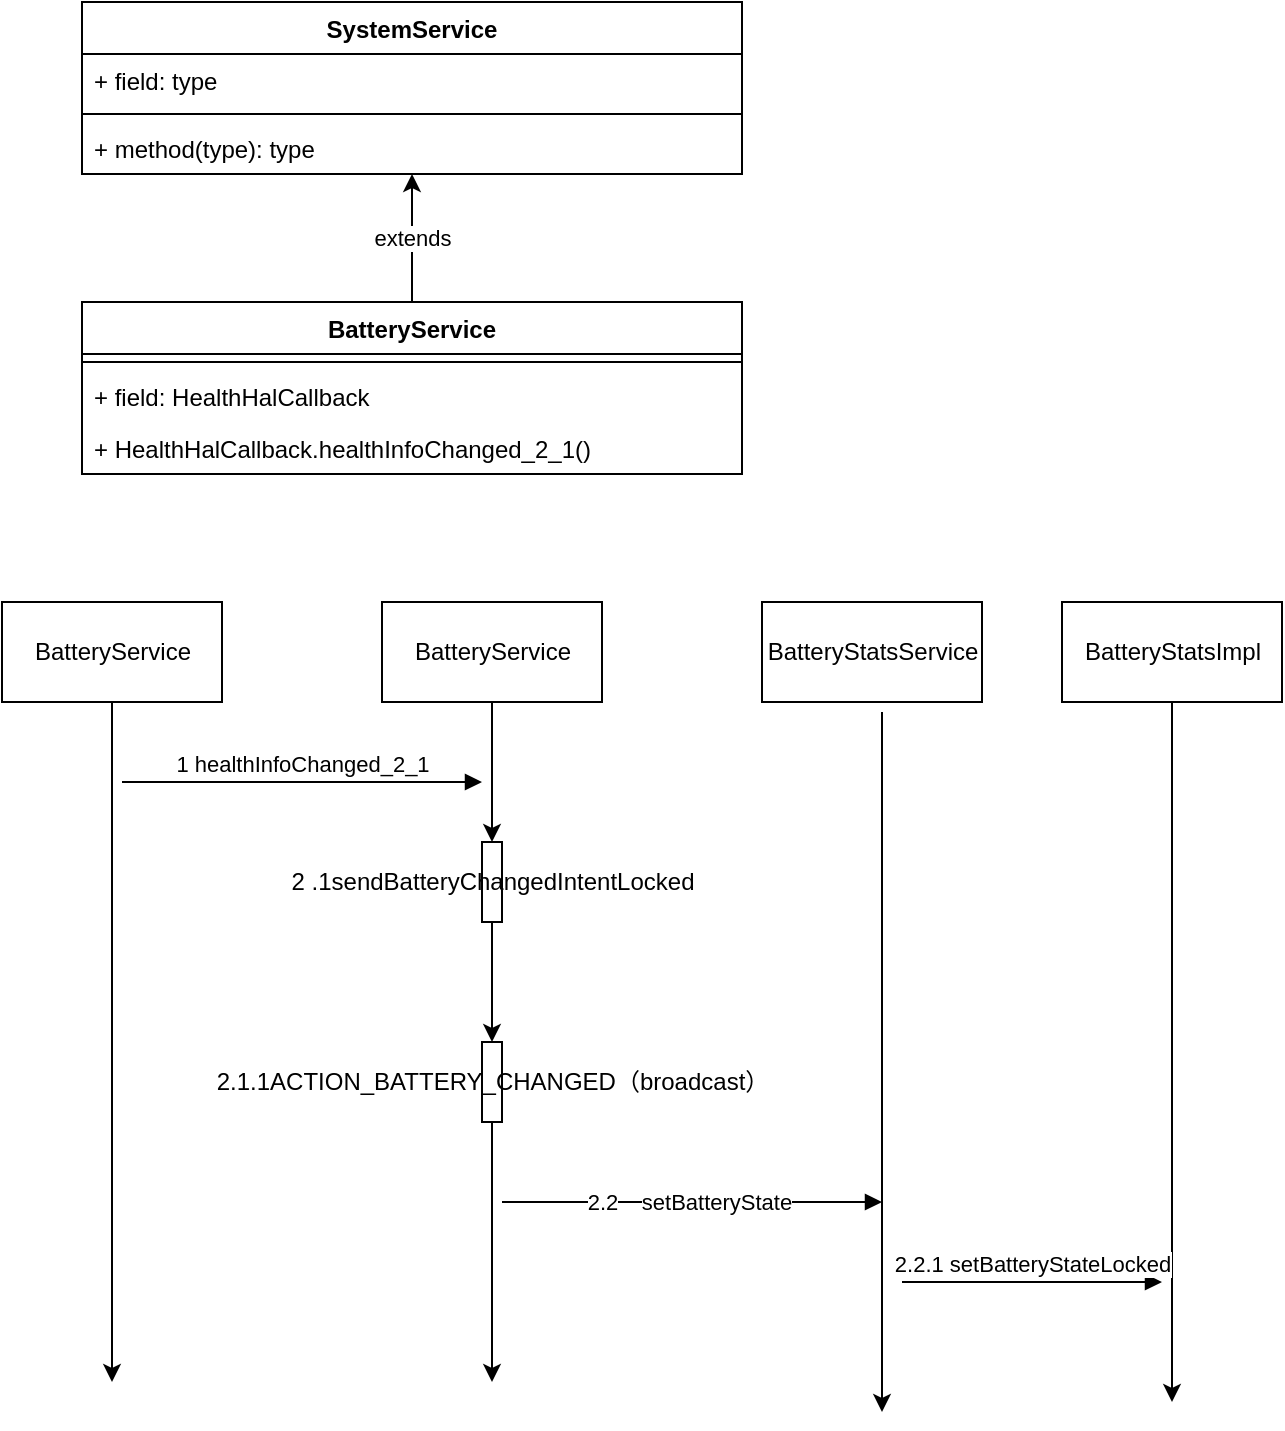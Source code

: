 <mxfile version="14.4.2" type="github" pages="11">
  <diagram id="dWmSh3rdpuQd5Bmy_6qM" name="Battery">
    <mxGraphModel dx="1355" dy="764" grid="1" gridSize="10" guides="1" tooltips="1" connect="1" arrows="1" fold="1" page="1" pageScale="1" pageWidth="850" pageHeight="1100" math="0" shadow="0">
      <root>
        <mxCell id="0" />
        <mxCell id="1" parent="0" />
        <mxCell id="ngI0QvtfoVeiI_Z32Cki-39" value="extends" style="edgeStyle=orthogonalEdgeStyle;rounded=0;orthogonalLoop=1;jettySize=auto;html=1;entryX=0.5;entryY=1;entryDx=0;entryDy=0;" parent="1" source="ngI0QvtfoVeiI_Z32Cki-7" target="ngI0QvtfoVeiI_Z32Cki-35" edge="1">
          <mxGeometry relative="1" as="geometry" />
        </mxCell>
        <mxCell id="ngI0QvtfoVeiI_Z32Cki-7" value="BatteryService" style="swimlane;fontStyle=1;align=center;verticalAlign=top;childLayout=stackLayout;horizontal=1;startSize=26;horizontalStack=0;resizeParent=1;resizeParentMax=0;resizeLast=0;collapsible=1;marginBottom=0;" parent="1" vertex="1">
          <mxGeometry x="80" y="170" width="330" height="86" as="geometry" />
        </mxCell>
        <mxCell id="ngI0QvtfoVeiI_Z32Cki-9" value="" style="line;strokeWidth=1;fillColor=none;align=left;verticalAlign=middle;spacingTop=-1;spacingLeft=3;spacingRight=3;rotatable=0;labelPosition=right;points=[];portConstraint=eastwest;" parent="ngI0QvtfoVeiI_Z32Cki-7" vertex="1">
          <mxGeometry y="26" width="330" height="8" as="geometry" />
        </mxCell>
        <mxCell id="ngI0QvtfoVeiI_Z32Cki-8" value="+ field: HealthHalCallback" style="text;strokeColor=none;fillColor=none;align=left;verticalAlign=top;spacingLeft=4;spacingRight=4;overflow=hidden;rotatable=0;points=[[0,0.5],[1,0.5]];portConstraint=eastwest;" parent="ngI0QvtfoVeiI_Z32Cki-7" vertex="1">
          <mxGeometry y="34" width="330" height="26" as="geometry" />
        </mxCell>
        <mxCell id="ngI0QvtfoVeiI_Z32Cki-10" value="+ HealthHalCallback.healthInfoChanged_2_1()" style="text;strokeColor=none;fillColor=none;align=left;verticalAlign=top;spacingLeft=4;spacingRight=4;overflow=hidden;rotatable=0;points=[[0,0.5],[1,0.5]];portConstraint=eastwest;" parent="ngI0QvtfoVeiI_Z32Cki-7" vertex="1">
          <mxGeometry y="60" width="330" height="26" as="geometry" />
        </mxCell>
        <mxCell id="ngI0QvtfoVeiI_Z32Cki-18" style="edgeStyle=orthogonalEdgeStyle;rounded=0;orthogonalLoop=1;jettySize=auto;html=1;" parent="1" source="ngI0QvtfoVeiI_Z32Cki-15" edge="1">
          <mxGeometry relative="1" as="geometry">
            <mxPoint x="95" y="710" as="targetPoint" />
            <Array as="points">
              <mxPoint x="95" y="530" />
              <mxPoint x="95" y="530" />
            </Array>
          </mxGeometry>
        </mxCell>
        <mxCell id="ngI0QvtfoVeiI_Z32Cki-15" value="BatteryService" style="html=1;" parent="1" vertex="1">
          <mxGeometry x="40" y="320" width="110" height="50" as="geometry" />
        </mxCell>
        <mxCell id="ngI0QvtfoVeiI_Z32Cki-19" style="edgeStyle=orthogonalEdgeStyle;rounded=0;orthogonalLoop=1;jettySize=auto;html=1;" parent="1" source="ngI0QvtfoVeiI_Z32Cki-28" target="ngI0QvtfoVeiI_Z32Cki-30" edge="1">
          <mxGeometry relative="1" as="geometry">
            <mxPoint x="285" y="710" as="targetPoint" />
          </mxGeometry>
        </mxCell>
        <mxCell id="ngI0QvtfoVeiI_Z32Cki-16" value="BatteryService" style="html=1;" parent="1" vertex="1">
          <mxGeometry x="230" y="320" width="110" height="50" as="geometry" />
        </mxCell>
        <mxCell id="ngI0QvtfoVeiI_Z32Cki-24" style="edgeStyle=orthogonalEdgeStyle;rounded=0;orthogonalLoop=1;jettySize=auto;html=1;" parent="1" source="ngI0QvtfoVeiI_Z32Cki-17" edge="1">
          <mxGeometry relative="1" as="geometry">
            <mxPoint x="625" y="720" as="targetPoint" />
          </mxGeometry>
        </mxCell>
        <mxCell id="ngI0QvtfoVeiI_Z32Cki-17" value="BatteryStatsImpl" style="html=1;" parent="1" vertex="1">
          <mxGeometry x="570" y="320" width="110" height="50" as="geometry" />
        </mxCell>
        <mxCell id="ngI0QvtfoVeiI_Z32Cki-21" value="1 healthInfoChanged_2_1" style="html=1;verticalAlign=bottom;endArrow=block;" parent="1" edge="1">
          <mxGeometry width="80" relative="1" as="geometry">
            <mxPoint x="100" y="410" as="sourcePoint" />
            <mxPoint x="280" y="410" as="targetPoint" />
          </mxGeometry>
        </mxCell>
        <mxCell id="ngI0QvtfoVeiI_Z32Cki-23" value="" style="html=1;verticalAlign=bottom;endArrow=block;" parent="1" edge="1">
          <mxGeometry y="10" width="80" relative="1" as="geometry">
            <mxPoint x="290" y="620" as="sourcePoint" />
            <mxPoint x="480" y="620" as="targetPoint" />
            <mxPoint as="offset" />
          </mxGeometry>
        </mxCell>
        <mxCell id="ngI0QvtfoVeiI_Z32Cki-32" value="setBatteryState" style="edgeLabel;html=1;align=center;verticalAlign=middle;resizable=0;points=[];" parent="ngI0QvtfoVeiI_Z32Cki-23" vertex="1" connectable="0">
          <mxGeometry x="0.126" relative="1" as="geometry">
            <mxPoint as="offset" />
          </mxGeometry>
        </mxCell>
        <mxCell id="ngI0QvtfoVeiI_Z32Cki-34" value="2.2" style="edgeLabel;html=1;align=center;verticalAlign=middle;resizable=0;points=[];" parent="ngI0QvtfoVeiI_Z32Cki-23" vertex="1" connectable="0">
          <mxGeometry x="-0.474" relative="1" as="geometry">
            <mxPoint as="offset" />
          </mxGeometry>
        </mxCell>
        <mxCell id="ngI0QvtfoVeiI_Z32Cki-25" value="BatteryStatsService" style="html=1;" parent="1" vertex="1">
          <mxGeometry x="420" y="320" width="110" height="50" as="geometry" />
        </mxCell>
        <mxCell id="ngI0QvtfoVeiI_Z32Cki-26" style="edgeStyle=orthogonalEdgeStyle;rounded=0;orthogonalLoop=1;jettySize=auto;html=1;" parent="1" edge="1">
          <mxGeometry relative="1" as="geometry">
            <mxPoint x="480" y="725" as="targetPoint" />
            <mxPoint x="480" y="375" as="sourcePoint" />
          </mxGeometry>
        </mxCell>
        <mxCell id="ngI0QvtfoVeiI_Z32Cki-28" value="2 .1sendBatteryChangedIntentLocked" style="html=1;points=[];perimeter=orthogonalPerimeter;" parent="1" vertex="1">
          <mxGeometry x="280" y="440" width="10" height="40" as="geometry" />
        </mxCell>
        <mxCell id="ngI0QvtfoVeiI_Z32Cki-29" style="edgeStyle=orthogonalEdgeStyle;rounded=0;orthogonalLoop=1;jettySize=auto;html=1;" parent="1" source="ngI0QvtfoVeiI_Z32Cki-16" target="ngI0QvtfoVeiI_Z32Cki-28" edge="1">
          <mxGeometry relative="1" as="geometry">
            <mxPoint x="285" y="710" as="targetPoint" />
            <mxPoint x="285" y="370" as="sourcePoint" />
          </mxGeometry>
        </mxCell>
        <mxCell id="ngI0QvtfoVeiI_Z32Cki-31" style="edgeStyle=orthogonalEdgeStyle;rounded=0;orthogonalLoop=1;jettySize=auto;html=1;" parent="1" source="ngI0QvtfoVeiI_Z32Cki-30" edge="1">
          <mxGeometry relative="1" as="geometry">
            <mxPoint x="285" y="710" as="targetPoint" />
          </mxGeometry>
        </mxCell>
        <mxCell id="ngI0QvtfoVeiI_Z32Cki-30" value="2.1.1ACTION_BATTERY_CHANGED（broadcast）" style="html=1;points=[];perimeter=orthogonalPerimeter;" parent="1" vertex="1">
          <mxGeometry x="280" y="540" width="10" height="40" as="geometry" />
        </mxCell>
        <mxCell id="ngI0QvtfoVeiI_Z32Cki-33" value="2.2.1 setBatteryStateLocked" style="html=1;verticalAlign=bottom;endArrow=block;" parent="1" edge="1">
          <mxGeometry width="80" relative="1" as="geometry">
            <mxPoint x="490" y="660" as="sourcePoint" />
            <mxPoint x="620" y="660" as="targetPoint" />
          </mxGeometry>
        </mxCell>
        <mxCell id="ngI0QvtfoVeiI_Z32Cki-35" value="SystemService" style="swimlane;fontStyle=1;align=center;verticalAlign=top;childLayout=stackLayout;horizontal=1;startSize=26;horizontalStack=0;resizeParent=1;resizeParentMax=0;resizeLast=0;collapsible=1;marginBottom=0;" parent="1" vertex="1">
          <mxGeometry x="80" y="20" width="330" height="86" as="geometry" />
        </mxCell>
        <mxCell id="ngI0QvtfoVeiI_Z32Cki-36" value="+ field: type" style="text;strokeColor=none;fillColor=none;align=left;verticalAlign=top;spacingLeft=4;spacingRight=4;overflow=hidden;rotatable=0;points=[[0,0.5],[1,0.5]];portConstraint=eastwest;" parent="ngI0QvtfoVeiI_Z32Cki-35" vertex="1">
          <mxGeometry y="26" width="330" height="26" as="geometry" />
        </mxCell>
        <mxCell id="ngI0QvtfoVeiI_Z32Cki-37" value="" style="line;strokeWidth=1;fillColor=none;align=left;verticalAlign=middle;spacingTop=-1;spacingLeft=3;spacingRight=3;rotatable=0;labelPosition=right;points=[];portConstraint=eastwest;" parent="ngI0QvtfoVeiI_Z32Cki-35" vertex="1">
          <mxGeometry y="52" width="330" height="8" as="geometry" />
        </mxCell>
        <mxCell id="ngI0QvtfoVeiI_Z32Cki-38" value="+ method(type): type" style="text;strokeColor=none;fillColor=none;align=left;verticalAlign=top;spacingLeft=4;spacingRight=4;overflow=hidden;rotatable=0;points=[[0,0.5],[1,0.5]];portConstraint=eastwest;" parent="ngI0QvtfoVeiI_Z32Cki-35" vertex="1">
          <mxGeometry y="60" width="330" height="26" as="geometry" />
        </mxCell>
      </root>
    </mxGraphModel>
  </diagram>
  <diagram id="tJ6lezDflEA4Rbqm2F7o" name="Brightness">
    <mxGraphModel dx="1355" dy="764" grid="1" gridSize="10" guides="1" tooltips="1" connect="1" arrows="1" fold="1" page="1" pageScale="1" pageWidth="850" pageHeight="1100" math="0" shadow="0">
      <root>
        <mxCell id="NPwzMnMYH8r94q6kBnK1-0" />
        <mxCell id="NPwzMnMYH8r94q6kBnK1-1" parent="NPwzMnMYH8r94q6kBnK1-0" />
        <mxCell id="NPwzMnMYH8r94q6kBnK1-2" value="&lt;div style=&quot;font-size: 16px&quot; align=&quot;left&quot;&gt;&lt;font style=&quot;font-size: 16px&quot;&gt;//屏幕亮度&lt;br&gt;亮度的单位nit&lt;br&gt;com.android.systemui.settings.BrightnessController&lt;br&gt;com.android.systemui.settings.ToggleSliderView&lt;br&gt;com.android.settings.display.BrightnessLevelPreferenceController&lt;br&gt;com.android.settingslib.display.BrightnessUtils&lt;br&gt;//DisplayPowerController&lt;br&gt;//android.hardware.lights-service.mediatek 0-255（alpha）&lt;br&gt;/r-huaihe-sm35-dev/vendor/mediatek/proprietary/hardware/liblights/&lt;br&gt;/sys/class/leds/lcd-backlight/brightness&lt;br&gt;&lt;br&gt;slider level(progress) 0-65535&lt;br&gt;brightness 0-1&lt;/font&gt;&lt;/div&gt;" style="text;html=1;align=left;verticalAlign=middle;resizable=0;points=[];autosize=1;" parent="NPwzMnMYH8r94q6kBnK1-1" vertex="1">
          <mxGeometry x="40" y="40" width="540" height="190" as="geometry" />
        </mxCell>
      </root>
    </mxGraphModel>
  </diagram>
  <diagram id="tTltKocxqI14ZUsSoQeR" name="SystemUI">
    <mxGraphModel dx="2205" dy="764" grid="1" gridSize="10" guides="1" tooltips="1" connect="1" arrows="1" fold="1" page="1" pageScale="1" pageWidth="850" pageHeight="1100" math="0" shadow="0">
      <root>
        <mxCell id="xtKd_d_366bWNMvGZC8t-0" />
        <mxCell id="xtKd_d_366bWNMvGZC8t-1" parent="xtKd_d_366bWNMvGZC8t-0" />
        <mxCell id="xtKd_d_366bWNMvGZC8t-2" value="&lt;div style=&quot;font-size: 16px&quot; align=&quot;left&quot;&gt;&lt;font style=&quot;font-size: 16px&quot;&gt;&lt;br&gt;&lt;/font&gt;&lt;/div&gt;&lt;div style=&quot;font-size: 16px&quot; align=&quot;left&quot;&gt;&lt;font style=&quot;font-size: 16px&quot;&gt;//status bar&lt;br&gt;&lt;/font&gt;&lt;/div&gt;&lt;div style=&quot;font-size: 16px&quot; align=&quot;left&quot;&gt;&lt;font style=&quot;font-size: 16px&quot;&gt;com.android.systemui.statusbar.phone.StatusBar&lt;br&gt;com.android.systemui.statusbar.CommandQueue&lt;/font&gt;&lt;/div&gt;&lt;div style=&quot;font-size: 16px&quot; align=&quot;left&quot;&gt;&lt;br&gt;&lt;/div&gt;&lt;div style=&quot;font-size: 16px&quot; align=&quot;left&quot;&gt;//command queue callback&lt;br&gt;&lt;font style=&quot;font-size: 16px&quot;&gt;&lt;font style=&quot;font-size: 16px&quot;&gt;com.android.systemui.statusbar.phone.StatusBarWindowController&lt;/font&gt;&lt;/font&gt;&lt;/div&gt;&lt;div style=&quot;font-size: 16px&quot; align=&quot;left&quot;&gt;&lt;font style=&quot;font-size: 16px&quot;&gt;&lt;font style=&quot;font-size: 16px&quot;&gt;com.android.systemui.statusbar.phone.&lt;/font&gt;StatusBarIconControllerImpl&lt;/font&gt;&lt;/div&gt;" style="text;html=1;align=left;verticalAlign=middle;resizable=0;points=[];autosize=1;" parent="xtKd_d_366bWNMvGZC8t-1" vertex="1">
          <mxGeometry x="-800" y="140" width="530" height="120" as="geometry" />
        </mxCell>
        <mxCell id="UIAOZyDH0m4HPNryX_zt-4" value=":StatusBarManagerService" style="shape=umlLifeline;perimeter=lifelinePerimeter;whiteSpace=wrap;html=1;container=1;collapsible=0;recursiveResize=0;outlineConnect=0;" parent="xtKd_d_366bWNMvGZC8t-1" vertex="1">
          <mxGeometry x="-510" y="320" width="160" height="300" as="geometry" />
        </mxCell>
        <mxCell id="UIAOZyDH0m4HPNryX_zt-6" value="" style="edgeStyle=orthogonalEdgeStyle;rounded=0;orthogonalLoop=1;jettySize=auto;html=1;" parent="xtKd_d_366bWNMvGZC8t-1" source="UIAOZyDH0m4HPNryX_zt-5" target="0SZu1tLk2WVEWHn-CI-g-15" edge="1">
          <mxGeometry relative="1" as="geometry">
            <Array as="points" />
          </mxGeometry>
        </mxCell>
        <mxCell id="UIAOZyDH0m4HPNryX_zt-5" value=":SystemServer" style="shape=umlLifeline;perimeter=lifelinePerimeter;whiteSpace=wrap;html=1;container=1;collapsible=0;recursiveResize=0;outlineConnect=0;" parent="xtKd_d_366bWNMvGZC8t-1" vertex="1">
          <mxGeometry x="-800" y="320" width="100" height="300" as="geometry" />
        </mxCell>
        <mxCell id="UIAOZyDH0m4HPNryX_zt-11" value=":StatusBar" style="shape=umlLifeline;perimeter=lifelinePerimeter;whiteSpace=wrap;html=1;container=1;collapsible=0;recursiveResize=0;outlineConnect=0;" parent="xtKd_d_366bWNMvGZC8t-1" vertex="1">
          <mxGeometry x="-310" y="320" width="100" height="300" as="geometry" />
        </mxCell>
        <mxCell id="UIAOZyDH0m4HPNryX_zt-13" value="&amp;nbsp;2 registerStatusBar:IStatusBar:CommandQueue" style="html=1;verticalAlign=bottom;endArrow=block;" parent="xtKd_d_366bWNMvGZC8t-1" source="UIAOZyDH0m4HPNryX_zt-11" target="UIAOZyDH0m4HPNryX_zt-4" edge="1">
          <mxGeometry width="80" relative="1" as="geometry">
            <mxPoint x="-380" y="510" as="sourcePoint" />
            <mxPoint x="-460" y="510" as="targetPoint" />
            <Array as="points">
              <mxPoint x="-430" y="500" />
            </Array>
          </mxGeometry>
        </mxCell>
        <mxCell id="UIAOZyDH0m4HPNryX_zt-15" value="&lt;div&gt;&lt;font style=&quot;font-size: 16px&quot;&gt;//basic&lt;br&gt;&lt;/font&gt;&lt;/div&gt;&lt;div&gt;&lt;font style=&quot;font-size: 16px&quot;&gt;frameworks/base/services/java/com/android/server/SystemServer.java&lt;br&gt;&lt;/font&gt;&lt;/div&gt;&lt;div&gt;&lt;font style=&quot;font-size: 16px&quot;&gt;frameworks/base/services/core/java/com/android/server/statusbar/StatusBarManagerService.java&lt;br&gt;&lt;/font&gt;&lt;/div&gt;&lt;div&gt;&lt;font style=&quot;font-size: 16px&quot;&gt;frameworks/base/core/java/com/android/internal/statusbar/IStatusBar.aidl&lt;/font&gt;&lt;br&gt;&lt;font style=&quot;font-size: 16px&quot;&gt;&lt;/font&gt;&lt;/div&gt;" style="text;html=1;align=left;verticalAlign=middle;resizable=0;points=[];autosize=1;" parent="xtKd_d_366bWNMvGZC8t-1" vertex="1">
          <mxGeometry x="-800" y="35" width="750" height="70" as="geometry" />
        </mxCell>
        <mxCell id="G_CAWCPrXIERh8ykIWyV-0" value="&lt;div style=&quot;font-size: 16px&quot; align=&quot;left&quot;&gt;&lt;font style=&quot;font-size: 16px&quot;&gt;//Notifaction&lt;/font&gt;&lt;/div&gt;&lt;div style=&quot;font-size: 16px&quot; align=&quot;left&quot;&gt;&lt;font style=&quot;font-size: 16px&quot;&gt;frameworks/base/services/core/java/com/android/server/notification/NotificationManagerService.java&lt;/font&gt;&lt;/div&gt;&lt;div style=&quot;font-size: 16px&quot; align=&quot;left&quot;&gt;&lt;font style=&quot;font-size: 16px&quot;&gt;frameworks/base/core/java/android/app/INotificationManager.aidl&lt;br&gt;&lt;/font&gt;&lt;/div&gt;" style="text;html=1;align=left;verticalAlign=middle;resizable=0;points=[];autosize=1;" parent="xtKd_d_366bWNMvGZC8t-1" vertex="1">
          <mxGeometry x="-800" y="680" width="780" height="50" as="geometry" />
        </mxCell>
        <mxCell id="G_CAWCPrXIERh8ykIWyV-1" value=":NotificationManagerService" style="shape=umlLifeline;perimeter=lifelinePerimeter;whiteSpace=wrap;html=1;container=1;collapsible=0;recursiveResize=0;outlineConnect=0;align=left;" parent="xtKd_d_366bWNMvGZC8t-1" vertex="1">
          <mxGeometry x="-560" y="765" width="170" height="335" as="geometry" />
        </mxCell>
        <mxCell id="0SZu1tLk2WVEWHn-CI-g-28" value="" style="html=1;points=[];perimeter=orthogonalPerimeter;align=left;" parent="G_CAWCPrXIERh8ykIWyV-1" vertex="1">
          <mxGeometry x="80" y="105" width="10" height="40" as="geometry" />
        </mxCell>
        <mxCell id="0SZu1tLk2WVEWHn-CI-g-29" value="1.1publishBinderService:INotificationManager" style="edgeStyle=orthogonalEdgeStyle;html=1;align=left;spacingLeft=2;endArrow=block;rounded=0;entryX=1;entryY=0;" parent="G_CAWCPrXIERh8ykIWyV-1" target="0SZu1tLk2WVEWHn-CI-g-28" edge="1">
          <mxGeometry relative="1" as="geometry">
            <mxPoint x="85" y="35" as="sourcePoint" />
            <Array as="points">
              <mxPoint x="85" y="75" />
              <mxPoint x="110" y="75" />
              <mxPoint x="110" y="105" />
            </Array>
          </mxGeometry>
        </mxCell>
        <mxCell id="G_CAWCPrXIERh8ykIWyV-2" value=":INotificationManager" style="shape=umlLifeline;perimeter=lifelinePerimeter;whiteSpace=wrap;html=1;container=1;collapsible=0;recursiveResize=0;outlineConnect=0;align=left;" parent="xtKd_d_366bWNMvGZC8t-1" vertex="1">
          <mxGeometry x="-360" y="765" width="130" height="310" as="geometry" />
        </mxCell>
        <mxCell id="G_CAWCPrXIERh8ykIWyV-7" value=":NotificationListeners" style="shape=umlLifeline;perimeter=lifelinePerimeter;whiteSpace=wrap;html=1;container=1;collapsible=0;recursiveResize=0;outlineConnect=0;align=left;" parent="xtKd_d_366bWNMvGZC8t-1" vertex="1">
          <mxGeometry x="-150" y="765" width="130" height="300" as="geometry" />
        </mxCell>
        <mxCell id="G_CAWCPrXIERh8ykIWyV-12" value="2.1 registerSystemService" style="html=1;verticalAlign=bottom;endArrow=block;" parent="xtKd_d_366bWNMvGZC8t-1" edge="1">
          <mxGeometry x="-0.12" y="10" width="80" relative="1" as="geometry">
            <mxPoint x="-295.5" y="977" as="sourcePoint" />
            <mxPoint x="-85.5" y="977" as="targetPoint" />
            <Array as="points" />
            <mxPoint as="offset" />
          </mxGeometry>
        </mxCell>
        <mxCell id="G_CAWCPrXIERh8ykIWyV-18" value="3 enqueueNotificationWithTag" style="html=1;verticalAlign=bottom;startArrow=oval;startFill=1;endArrow=block;startSize=8;" parent="xtKd_d_366bWNMvGZC8t-1" edge="1">
          <mxGeometry width="60" relative="1" as="geometry">
            <mxPoint x="-790" y="987" as="sourcePoint" />
            <mxPoint x="-295.5" y="987" as="targetPoint" />
          </mxGeometry>
        </mxCell>
        <mxCell id="G_CAWCPrXIERh8ykIWyV-19" value="3.1notifyPostedLocked" style="html=1;verticalAlign=bottom;endArrow=block;exitX=0.462;exitY=0.813;exitDx=0;exitDy=0;exitPerimeter=0;" parent="xtKd_d_366bWNMvGZC8t-1" source="G_CAWCPrXIERh8ykIWyV-2" edge="1">
          <mxGeometry width="80" relative="1" as="geometry">
            <mxPoint x="-290" y="1017" as="sourcePoint" />
            <mxPoint x="-85.5" y="1017" as="targetPoint" />
          </mxGeometry>
        </mxCell>
        <mxCell id="0SZu1tLk2WVEWHn-CI-g-1" value=":SystemServer" style="shape=umlLifeline;perimeter=lifelinePerimeter;whiteSpace=wrap;html=1;container=1;collapsible=0;recursiveResize=0;outlineConnect=0;" parent="xtKd_d_366bWNMvGZC8t-1" vertex="1">
          <mxGeometry x="-810" y="765" width="100" height="300" as="geometry" />
        </mxCell>
        <mxCell id="0SZu1tLk2WVEWHn-CI-g-9" value=":ServiceManager" style="shape=umlLifeline;perimeter=lifelinePerimeter;whiteSpace=wrap;html=1;container=1;collapsible=0;recursiveResize=0;outlineConnect=0;align=left;" parent="xtKd_d_366bWNMvGZC8t-1" vertex="1">
          <mxGeometry x="-690" y="765" width="100" height="325" as="geometry" />
        </mxCell>
        <mxCell id="0SZu1tLk2WVEWHn-CI-g-15" value=":ServiceManager" style="shape=umlLifeline;perimeter=lifelinePerimeter;whiteSpace=wrap;html=1;container=1;collapsible=0;recursiveResize=0;outlineConnect=0;align=left;" parent="xtKd_d_366bWNMvGZC8t-1" vertex="1">
          <mxGeometry x="-660" y="320" width="100" height="300" as="geometry" />
        </mxCell>
        <mxCell id="0SZu1tLk2WVEWHn-CI-g-19" value="" style="endArrow=block;endFill=1;endSize=6;html=1;" parent="xtKd_d_366bWNMvGZC8t-1" edge="1">
          <mxGeometry width="100" relative="1" as="geometry">
            <mxPoint x="-760.5" y="870" as="sourcePoint" />
            <mxPoint x="-480" y="870" as="targetPoint" />
          </mxGeometry>
        </mxCell>
        <mxCell id="0SZu1tLk2WVEWHn-CI-g-20" value="1 onStart" style="edgeLabel;html=1;align=center;verticalAlign=middle;resizable=0;points=[];" parent="0SZu1tLk2WVEWHn-CI-g-19" vertex="1" connectable="0">
          <mxGeometry x="0.097" y="-2" relative="1" as="geometry">
            <mxPoint as="offset" />
          </mxGeometry>
        </mxCell>
        <mxCell id="0SZu1tLk2WVEWHn-CI-g-24" value="" style="endArrow=block;endFill=1;endSize=6;html=1;" parent="xtKd_d_366bWNMvGZC8t-1" edge="1">
          <mxGeometry width="100" relative="1" as="geometry">
            <mxPoint x="-480" y="915" as="sourcePoint" />
            <mxPoint x="-640.5" y="915" as="targetPoint" />
          </mxGeometry>
        </mxCell>
        <mxCell id="0SZu1tLk2WVEWHn-CI-g-26" value="1.2 addService" style="text;html=1;align=center;verticalAlign=middle;resizable=0;points=[];autosize=1;" parent="xtKd_d_366bWNMvGZC8t-1" vertex="1">
          <mxGeometry x="-610" y="890" width="100" height="20" as="geometry" />
        </mxCell>
        <mxCell id="0SZu1tLk2WVEWHn-CI-g-27" value="1 addService:StatusBarManagerService" style="text;html=1;align=center;verticalAlign=middle;resizable=0;points=[];autosize=1;" parent="xtKd_d_366bWNMvGZC8t-1" vertex="1">
          <mxGeometry x="-745" y="440" width="230" height="20" as="geometry" />
        </mxCell>
        <mxCell id="0SZu1tLk2WVEWHn-CI-g-30" value="2 registerListener:INotificationListener" style="html=1;verticalAlign=bottom;startArrow=oval;startFill=1;endArrow=block;startSize=8;" parent="xtKd_d_366bWNMvGZC8t-1" edge="1">
          <mxGeometry width="60" relative="1" as="geometry">
            <mxPoint x="-777" y="950" as="sourcePoint" />
            <mxPoint x="-292.75" y="950" as="targetPoint" />
            <Array as="points">
              <mxPoint x="-777.25" y="950" />
            </Array>
          </mxGeometry>
        </mxCell>
        <mxCell id="h5-83aoZqqWpOpsEcUHX-0" value="&lt;font style=&quot;font-size: 16px&quot;&gt;//lock sreen&lt;/font&gt;" style="text;html=1;align=center;verticalAlign=middle;resizable=0;points=[];autosize=1;" parent="xtKd_d_366bWNMvGZC8t-1" vertex="1">
          <mxGeometry x="-810" y="1080" width="100" height="20" as="geometry" />
        </mxCell>
      </root>
    </mxGraphModel>
  </diagram>
  <diagram id="dbudCYh0gp04aXYM0iuG" name="Authentication">
    <mxGraphModel dx="1355" dy="1864" grid="1" gridSize="10" guides="1" tooltips="1" connect="1" arrows="1" fold="1" page="1" pageScale="1" pageWidth="850" pageHeight="1100" math="0" shadow="0">
      <root>
        <mxCell id="xhEgfkJSY4XmHLy5GlEz-0" />
        <mxCell id="xhEgfkJSY4XmHLy5GlEz-1" parent="xhEgfkJSY4XmHLy5GlEz-0" />
        <mxCell id="xhEgfkJSY4XmHLy5GlEz-2" value="&lt;div style=&quot;font-size: 18px&quot; align=&quot;left&quot;&gt;&lt;font style=&quot;font-size: 18px&quot;&gt;//LockScreen 相关类&lt;br&gt;frameworks/base/packages/SystemUI/src/com/android/systemui/keyguard/KeyguardViewMediator.java&lt;br&gt;frameworks/base/packages/SystemUI/src/com/android/keyguard/KeyguardDisplayManager.java&lt;br&gt;&lt;br&gt;&lt;/font&gt;&lt;/div&gt;&lt;div style=&quot;font-size: 18px&quot; align=&quot;left&quot;&gt;&lt;font style=&quot;font-size: 18px&quot;&gt;//PIN/Password/Pattern算法相关&lt;br&gt;&lt;/font&gt;&lt;/div&gt;&lt;div style=&quot;font-size: 18px&quot; align=&quot;left&quot;&gt;&lt;font style=&quot;font-size: 18px&quot;&gt;frameworks/base/core/java/com/android/internal/widget/LockscreenCredential.java&lt;br&gt;frameworks/base/core/java/com/android/internal/widget/LockPatternUtils.java&lt;/font&gt;&lt;/div&gt;&lt;div style=&quot;font-size: 18px&quot; align=&quot;left&quot;&gt;&lt;font style=&quot;font-size: 18px&quot;&gt;&lt;br&gt;&lt;/font&gt;&lt;/div&gt;&lt;div style=&quot;font-size: 18px&quot; align=&quot;left&quot;&gt;&lt;font style=&quot;font-size: 18px&quot;&gt;//AF service&lt;br&gt;&lt;/font&gt;&lt;/div&gt;&lt;div style=&quot;font-size: 18px&quot; align=&quot;left&quot;&gt;&lt;font style=&quot;font-size: 18px&quot;&gt;frameworks/base/services/core/java/com/android/server/locksettings/LockSettingsService.java&lt;br&gt;frameworks/base/core/java/android/app/KeyguardManager.java&lt;/font&gt;&lt;/div&gt;" style="text;html=1;align=left;verticalAlign=middle;resizable=0;points=[];autosize=1;" parent="xhEgfkJSY4XmHLy5GlEz-1" vertex="1">
          <mxGeometry x="80" y="-980" width="890" height="160" as="geometry" />
        </mxCell>
      </root>
    </mxGraphModel>
  </diagram>
  <diagram id="m5_uMa0zPTYCEjhHHi1t" name="Security check">
    <mxGraphModel dx="1355" dy="764" grid="1" gridSize="10" guides="1" tooltips="1" connect="1" arrows="1" fold="1" page="1" pageScale="1" pageWidth="850" pageHeight="1100" math="0" shadow="0">
      <root>
        <mxCell id="OCFM-5DnaQwEvEhgHRMH-0" />
        <mxCell id="OCFM-5DnaQwEvEhgHRMH-1" parent="OCFM-5DnaQwEvEhgHRMH-0" />
        <mxCell id="OCFM-5DnaQwEvEhgHRMH-2" value="&lt;div style=&quot;font-size: 16px&quot; align=&quot;left&quot;&gt;&lt;font style=&quot;font-size: 16px&quot;&gt;&lt;font style=&quot;font-size: 16px&quot;&gt;&amp;nbsp; 2&amp;nbsp; 检查应用中申请权限的permission level&lt;/font&gt;&lt;/font&gt;&lt;/div&gt;&lt;div style=&quot;font-size: 16px&quot; align=&quot;left&quot;&gt;&lt;font style=&quot;font-size: 16px&quot;&gt;&amp;nbsp;&amp;nbsp;&amp;nbsp;&amp;nbsp;&amp;nbsp; Permission level 只影响app签名应用，对system签名应用不生效。&lt;/font&gt;&lt;/div&gt;&lt;div style=&quot;font-size: 16px&quot; align=&quot;left&quot;&gt;&lt;font style=&quot;font-size: 16px&quot;&gt;&amp;nbsp;&amp;nbsp;&amp;nbsp;&amp;nbsp; 使用方式：请求签名应用使用&amp;lt;uses-permission&amp;gt; 或者类似&amp;lt;receiver android:permission...&amp;gt;，&lt;/font&gt;&lt;/div&gt;&lt;div style=&quot;font-size: 16px&quot; align=&quot;left&quot;&gt;&lt;font style=&quot;font-size: 16px&quot;&gt;&amp;nbsp;&amp;nbsp;&amp;nbsp;&amp;nbsp;&amp;nbsp;&amp;nbsp;&amp;nbsp;&amp;nbsp;&amp;nbsp;&amp;nbsp;&amp;nbsp;&amp;nbsp;&amp;nbsp;&amp;nbsp;&amp;nbsp;&amp;nbsp;&amp;nbsp;&amp;nbsp;&amp;nbsp;&amp;nbsp;&amp;nbsp;&amp;nbsp;&amp;nbsp;&amp;nbsp;&amp;nbsp;&amp;nbsp; 被请求签名应用定义&amp;lt;permission&amp;gt; (通过定义设置permission level，默认normal)&lt;br&gt;&lt;/font&gt;&lt;/div&gt;" style="text;html=1;align=left;verticalAlign=middle;resizable=0;points=[];autosize=1;" parent="OCFM-5DnaQwEvEhgHRMH-1" vertex="1">
          <mxGeometry x="30" y="130" width="710" height="60" as="geometry" />
        </mxCell>
        <mxCell id="OCFM-5DnaQwEvEhgHRMH-3" value="&lt;div style=&quot;font-size: 16px&quot; align=&quot;left&quot;&gt;&lt;font style=&quot;font-size: 16px&quot;&gt;Permission level&lt;/font&gt;&lt;font style=&quot;font-size: 16px&quot;&gt;：nomal/signature/dangerous/signature|system&lt;/font&gt;&lt;/div&gt;" style="text;html=1;align=left;verticalAlign=middle;resizable=0;points=[];autosize=1;" parent="OCFM-5DnaQwEvEhgHRMH-1" vertex="1">
          <mxGeometry x="40" y="250" width="500" height="20" as="geometry" />
        </mxCell>
        <mxCell id="mAM0aCzxNxP5_SiWQ3bv-0" value="&lt;div style=&quot;font-size: 16px&quot; align=&quot;left&quot;&gt;&lt;font style=&quot;font-size: 16px&quot;&gt;Security check&lt;br&gt;&lt;/font&gt;&lt;/div&gt;&lt;div style=&quot;font-size: 16px&quot; align=&quot;left&quot;&gt;&lt;font style=&quot;font-size: 16px&quot;&gt;&lt;br&gt;&lt;/font&gt;&lt;/div&gt;&lt;div style=&quot;font-size: 16px&quot; align=&quot;left&quot;&gt;&lt;font style=&quot;font-size: 16px&quot;&gt;&lt;br&gt;&lt;/font&gt;&lt;/div&gt;" style="text;html=1;align=left;verticalAlign=middle;resizable=0;points=[];autosize=1;" parent="OCFM-5DnaQwEvEhgHRMH-1" vertex="1">
          <mxGeometry x="30" y="30" width="120" height="50" as="geometry" />
        </mxCell>
        <mxCell id="Bush4YkELKngfcAa-jA6-0" value="&lt;font style=&quot;font-size: 16px&quot;&gt;1 检查是否定义了permission，且是否符合命名规范,permission level 是？&lt;br&gt;&lt;/font&gt;" style="text;html=1;align=center;verticalAlign=middle;resizable=0;points=[];autosize=1;" parent="OCFM-5DnaQwEvEhgHRMH-1" vertex="1">
          <mxGeometry x="30" y="70" width="540" height="20" as="geometry" />
        </mxCell>
        <mxCell id="5ySQYbtjkiRUnFfHibi2-0" value="&lt;div style=&quot;font-size: 16px&quot; align=&quot;left&quot;&gt;&lt;font style=&quot;font-size: 16px&quot;&gt;3 通过CTS检查&lt;/font&gt;&lt;/div&gt;&lt;div style=&quot;font-size: 16px&quot; align=&quot;left&quot;&gt;&lt;code dir=&quot;ltr&quot;&gt;android 9 开始vendor.te不支持此属性data_between_core_and_vendor_violators&lt;/code&gt;&lt;/div&gt;&lt;div style=&quot;font-size: 16px&quot; align=&quot;left&quot;&gt;&lt;font style=&quot;font-size: 16px&quot;&gt;通过在rc文件(存放在/system/etc/init/)中用shell读写绕过&lt;br&gt;&lt;/font&gt;&lt;/div&gt;&lt;div style=&quot;font-size: 16px&quot; align=&quot;left&quot;&gt;&lt;font style=&quot;font-size: 16px&quot;&gt;&lt;br&gt;&lt;/font&gt;&lt;/div&gt;" style="text;html=1;align=left;verticalAlign=middle;resizable=0;points=[];autosize=1;" parent="OCFM-5DnaQwEvEhgHRMH-1" vertex="1">
          <mxGeometry x="40" y="310" width="690" height="60" as="geometry" />
        </mxCell>
      </root>
    </mxGraphModel>
  </diagram>
  <diagram id="BFSo6IirqR-20w3Tf_MG" name="ANR">
    <mxGraphModel dx="1355" dy="764" grid="1" gridSize="16" guides="1" tooltips="1" connect="1" arrows="1" fold="1" page="1" pageScale="1" pageWidth="850" pageHeight="1100" math="0" shadow="0">
      <root>
        <mxCell id="XdAilW-dBJeQ_PprXPHf-0" />
        <mxCell id="XdAilW-dBJeQ_PprXPHf-1" parent="XdAilW-dBJeQ_PprXPHf-0" />
        <mxCell id="XdAilW-dBJeQ_PprXPHf-2" value="&lt;div align=&quot;left&quot;&gt;&lt;font style=&quot;font-size: 16px&quot;&gt;//anr 超时机制&lt;/font&gt;&lt;br&gt;&lt;font style=&quot;font-size: 16px&quot;&gt;1 类型1 window not focused(&lt;/font&gt;&lt;font style=&quot;font-size: 16px&quot;&gt;KeyDispatchTimeout 5s)&lt;/font&gt;&lt;br&gt;&lt;font style=&quot;font-size: 16px&quot;&gt;frameworks/native/services/inputflinger/dispatcher/InputDispatcher.cpp&lt;/font&gt;&lt;br&gt;&lt;font style=&quot;font-size: 16px&quot;&gt;&lt;br&gt;&lt;/font&gt;&lt;/div&gt;&lt;div align=&quot;left&quot;&gt;&lt;font style=&quot;font-size: 16px&quot;&gt;step1：&lt;/font&gt;&lt;br&gt;&lt;font style=&quot;font-size: 16px&quot;&gt;window not focused 且可视&lt;/font&gt;&lt;br&gt;&lt;font style=&quot;font-size: 16px&quot;&gt;如果anr超时时间为空，赋值anr超时时间，否则返回&lt;/font&gt;&lt;br&gt;&lt;font style=&quot;font-size: 16px&quot;&gt;window focused，赋空anr超时时间&lt;/font&gt;&lt;br&gt;&lt;font style=&quot;font-size: 16px&quot;&gt;&lt;br&gt;&lt;/font&gt;&lt;/div&gt;&lt;div align=&quot;left&quot;&gt;&lt;font style=&quot;font-size: 16px&quot;&gt;step2：&lt;/font&gt;&lt;br&gt;&lt;font style=&quot;font-size: 16px&quot;&gt;检查anr超时时间，anr超时时间不为空&lt;/font&gt;&lt;br&gt;&lt;font style=&quot;font-size: 16px&quot;&gt;且当前时间&amp;gt;=anr超时时间，弹出anr&lt;/font&gt;&lt;/div&gt;" style="text;html=1;align=left;verticalAlign=middle;resizable=0;points=[];autosize=1;" parent="XdAilW-dBJeQ_PprXPHf-1" vertex="1">
          <mxGeometry x="64" y="64" width="560" height="208" as="geometry" />
        </mxCell>
      </root>
    </mxGraphModel>
  </diagram>
  <diagram id="LimJJod5x89NC7eNwAaI" name="misc">
    <mxGraphModel dx="1355" dy="764" grid="1" gridSize="10" guides="1" tooltips="1" connect="1" arrows="1" fold="1" page="1" pageScale="1" pageWidth="850" pageHeight="1100" math="0" shadow="0">
      <root>
        <mxCell id="9AkWh93jWhHi97b5dYz4-0" />
        <mxCell id="9AkWh93jWhHi97b5dYz4-1" parent="9AkWh93jWhHi97b5dYz4-0" />
        <mxCell id="77f5c0jMlIz9ybekA52T-0" value="&lt;div style=&quot;font-size: 16px&quot; align=&quot;left&quot;&gt;&lt;font style=&quot;font-size: 16px&quot;&gt;//编写自动化测试工具的工具类&lt;br&gt;android.app.UiAutomation&lt;/font&gt;&lt;/div&gt;" style="text;html=1;align=left;verticalAlign=middle;resizable=0;points=[];autosize=1;" parent="9AkWh93jWhHi97b5dYz4-1" vertex="1">
          <mxGeometry x="40" y="40" width="240" height="30" as="geometry" />
        </mxCell>
        <mxCell id="77f5c0jMlIz9ybekA52T-1" value="&lt;div style=&quot;font-size: 16px&quot; align=&quot;left&quot;&gt;//somc_config.xml&lt;br&gt;&amp;nbsp;/r-huaihe-sm35-dev/device/somc/sm35/runtime-overlay/&lt;br&gt;&amp;nbsp;/r-huaihe-sm35-dev/device/somc/sm35/runtime-overlay/packages/apps/Settings/res/values/somc_config.xml&lt;/div&gt;" style="text;html=1;align=left;verticalAlign=middle;resizable=0;points=[];autosize=1;" parent="9AkWh93jWhHi97b5dYz4-1" vertex="1">
          <mxGeometry x="40" y="130" width="840" height="50" as="geometry" />
        </mxCell>
        <mxCell id="F2oREz9El1E90bZE4bvv-0" value="&lt;div style=&quot;font-size: 16px&quot; align=&quot;left&quot;&gt;&lt;font style=&quot;font-size: 16px&quot;&gt;//so的集成方式&lt;/font&gt;&lt;/div&gt;&lt;div style=&quot;font-size: 16px&quot; align=&quot;left&quot;&gt;&lt;font style=&quot;font-size: 16px&quot;&gt;第三方app通过gradle自动集成在apk的lib中&lt;/font&gt;&lt;/div&gt;&lt;div style=&quot;font-size: 16px&quot;&gt;&lt;font style=&quot;font-size: 16px&quot;&gt;&lt;br&gt;&lt;/font&gt;&lt;/div&gt;&lt;div style=&quot;font-size: 16px&quot;&gt;&lt;font style=&quot;font-size: 16px&quot;&gt;platform签名app通过mk配置集成到system/app/packageName/lib下&lt;br&gt;&lt;/font&gt;&lt;/div&gt;&lt;div style=&quot;font-size: 16px&quot;&gt;&lt;font style=&quot;font-size: 16px&quot;&gt;&lt;br&gt;&lt;/font&gt;&lt;/div&gt;&lt;div style=&quot;font-size: 16px&quot;&gt;&lt;font style=&quot;font-size: 16px&quot;&gt;有一种特殊情况，so与app（必须是platform签名）分离。必须在/system/etc下新建文件如public.libraries-hq.txt（系统规范要求）并在其中申明so，&lt;/font&gt;&lt;/div&gt;&lt;div style=&quot;font-size: 16px&quot;&gt;&lt;font style=&quot;font-size: 16px&quot;&gt;app中通过so名字如libem_sensor_huaqin_jni.hq.so（名字后缀与txt文件后缀相同）加载&lt;br&gt;&lt;/font&gt;&lt;/div&gt;" style="text;html=1;align=left;verticalAlign=middle;resizable=0;points=[];autosize=1;" parent="9AkWh93jWhHi97b5dYz4-1" vertex="1">
          <mxGeometry x="40" y="235" width="1080" height="100" as="geometry" />
        </mxCell>
      </root>
    </mxGraphModel>
  </diagram>
  <diagram id="piHVyv8FsJyHad7Njno3" name="dumpsys">
    <mxGraphModel dx="1355" dy="764" grid="1" gridSize="10" guides="1" tooltips="1" connect="1" arrows="1" fold="1" page="1" pageScale="1" pageWidth="850" pageHeight="1100" math="0" shadow="0">
      <root>
        <mxCell id="sLeQUv31aCO_AFq-B6c3-0" />
        <mxCell id="sLeQUv31aCO_AFq-B6c3-1" parent="sLeQUv31aCO_AFq-B6c3-0" />
        <mxCell id="sLeQUv31aCO_AFq-B6c3-2" value="&lt;font style=&quot;font-size: 20px&quot;&gt;常用命令&lt;/font&gt;" style="text;html=1;align=center;verticalAlign=middle;resizable=0;points=[];autosize=1;" parent="sLeQUv31aCO_AFq-B6c3-1" vertex="1">
          <mxGeometry x="30" y="40" width="100" height="20" as="geometry" />
        </mxCell>
        <mxCell id="sLeQUv31aCO_AFq-B6c3-4" value="&lt;div style=&quot;font-size: 16px&quot; align=&quot;left&quot;&gt;&lt;font style=&quot;font-size: 16px&quot;&gt;//查看当前可视activity&lt;br&gt;adb shell dumpsys activity|grep -i &quot;resumed&quot;&lt;/font&gt;&lt;/div&gt;&lt;div style=&quot;font-size: 16px&quot;&gt;&lt;font style=&quot;font-size: 16px&quot;&gt;&lt;br&gt;&lt;/font&gt;&lt;/div&gt;&lt;div style=&quot;font-size: 16px&quot;&gt;&lt;font style=&quot;font-size: 16px&quot;&gt;adb shell dumpsys window | grep mCurrentF&lt;br&gt;&lt;/font&gt;&lt;/div&gt;" style="text;html=1;align=left;verticalAlign=middle;resizable=0;points=[];autosize=1;" parent="sLeQUv31aCO_AFq-B6c3-1" vertex="1">
          <mxGeometry x="40" y="85" width="350" height="60" as="geometry" />
        </mxCell>
        <mxCell id="sLeQUv31aCO_AFq-B6c3-5" value="&lt;div style=&quot;font-size: 18px&quot; align=&quot;left&quot;&gt;&lt;font style=&quot;font-size: 18px&quot;&gt;&lt;br&gt;&lt;/font&gt;&lt;/div&gt;&lt;div style=&quot;font-size: 18px&quot; align=&quot;left&quot;&gt;&lt;font style=&quot;font-size: 18px&quot;&gt;//查看当前可视window&lt;br&gt;&lt;/font&gt;&lt;/div&gt;&lt;div style=&quot;font-size: 18px&quot; align=&quot;left&quot;&gt;&lt;font style=&quot;font-size: 18px&quot;&gt;adb shell dumpsys window visible|grep -E &quot;Window #&quot;&lt;/font&gt;&lt;/div&gt;" style="text;html=1;align=left;verticalAlign=middle;resizable=0;points=[];autosize=1;" parent="sLeQUv31aCO_AFq-B6c3-1" vertex="1">
          <mxGeometry x="40" y="150" width="470" height="50" as="geometry" />
        </mxCell>
        <mxCell id="rPvPpCWT4hSwsu7bNfj4-0" value="&lt;div style=&quot;font-size: 18px&quot; align=&quot;left&quot;&gt;&lt;font style=&quot;font-size: 18px&quot;&gt;//查看View Hierarchy &lt;/font&gt;&lt;font style=&quot;font-size: 18px&quot;&gt;&lt;font style=&quot;font-size: 18px&quot;&gt;搜索对应Activity的View Hierarchy&lt;/font&gt;&lt;/font&gt;&lt;br&gt;&lt;font style=&quot;font-size: 18px&quot;&gt;adb shell dumpsys activity all &amp;gt; allactivity&lt;/font&gt;&lt;/div&gt;" style="text;html=1;align=left;verticalAlign=middle;resizable=0;points=[];autosize=1;" parent="sLeQUv31aCO_AFq-B6c3-1" vertex="1">
          <mxGeometry x="40" y="230" width="470" height="30" as="geometry" />
        </mxCell>
        <mxCell id="8ZRjGiyTZU-SQLU7okNA-0" value="&lt;div align=&quot;left&quot;&gt;&lt;font style=&quot;font-size: 18px&quot;&gt;&lt;br&gt;&lt;/font&gt;&lt;/div&gt;&lt;div align=&quot;left&quot;&gt;&lt;font style=&quot;font-size: 18px&quot;&gt;//查看实时所有进程活动信息（包括cpu，mem等）&lt;/font&gt;&lt;br&gt;&lt;font style=&quot;font-size: 18px&quot;&gt;adb shell top&lt;/font&gt;&lt;br&gt;&lt;font style=&quot;font-size: 18px&quot;&gt;&lt;br&gt;&lt;/font&gt;&lt;/div&gt;&lt;div align=&quot;left&quot;&gt;&lt;font style=&quot;font-size: 18px&quot;&gt;//查看所有进程内存信息(-help)&lt;/font&gt;&lt;br&gt;&lt;font style=&quot;font-size: 18px&quot;&gt;adb shell procrank &lt;/font&gt;&lt;br&gt;&lt;font style=&quot;font-size: 18px&quot;&gt;&lt;br&gt;&lt;/font&gt;&lt;/div&gt;&lt;div align=&quot;left&quot;&gt;&lt;font style=&quot;font-size: 18px&quot;&gt;//查看进程内部活动信息&lt;/font&gt;&lt;br&gt;&lt;font style=&quot;font-size: 18px&quot;&gt;adb shell dumpsys procstats --current -a [package name] &amp;gt;procstate&lt;/font&gt;&lt;/div&gt;" style="text;html=1;align=left;verticalAlign=middle;resizable=0;points=[];autosize=1;" parent="sLeQUv31aCO_AFq-B6c3-1" vertex="1">
          <mxGeometry x="40" y="325" width="580" height="150" as="geometry" />
        </mxCell>
        <mxCell id="8ZRjGiyTZU-SQLU7okNA-1" value="&lt;div style=&quot;font-size: 18px&quot; align=&quot;left&quot;&gt;&lt;font style=&quot;font-size: 18px&quot;&gt;//查看处理器数量&lt;br&gt;adb shell nproc&lt;br&gt;&amp;nbsp;&lt;br&gt;//查看进程内部信息 (-h)&lt;br&gt;adb shell dumpsys procstats （包含类信息）&lt;br&gt;adb shell dumpsys meminfo &amp;lt;package_name&amp;gt;&lt;/font&gt;&lt;/div&gt;" style="text;html=1;align=left;verticalAlign=middle;resizable=0;points=[];autosize=1;" parent="sLeQUv31aCO_AFq-B6c3-1" vertex="1">
          <mxGeometry x="40" y="560" width="400" height="90" as="geometry" />
        </mxCell>
        <mxCell id="8ZRjGiyTZU-SQLU7okNA-2" value="&lt;div style=&quot;font-size: 18px&quot; align=&quot;left&quot;&gt;&lt;font style=&quot;font-size: 18px&quot;&gt;//基本概念&lt;br&gt;RSS 实际内存（私有内存+不均分的共享内存大小）&lt;br&gt;PSS 私有内存+均分的共享内存大小&lt;br&gt;USS 私有内存大小&lt;/font&gt;&lt;/div&gt;" style="text;html=1;align=left;verticalAlign=middle;resizable=0;points=[];autosize=1;" parent="sLeQUv31aCO_AFq-B6c3-1" vertex="1">
          <mxGeometry x="40" y="720" width="420" height="60" as="geometry" />
        </mxCell>
      </root>
    </mxGraphModel>
  </diagram>
  <diagram id="4ENOX2BVua3A8L-a-2hO" name="logcat">
    <mxGraphModel dx="2205" dy="764" grid="1" gridSize="10" guides="1" tooltips="1" connect="1" arrows="1" fold="1" page="1" pageScale="1" pageWidth="850" pageHeight="1100" math="0" shadow="0">
      <root>
        <mxCell id="kox5aCtFWYV0ImPzg3bZ-0" />
        <mxCell id="kox5aCtFWYV0ImPzg3bZ-1" parent="kox5aCtFWYV0ImPzg3bZ-0" />
        <mxCell id="kox5aCtFWYV0ImPzg3bZ-2" value="&lt;div align=&quot;left&quot;&gt;&lt;font style=&quot;font-size: 18px&quot;&gt;//查看渲染Producer&lt;/font&gt;&lt;br&gt;&lt;font style=&quot;font-size: 18px&quot;&gt;BufferQueueProducer&lt;/font&gt;&lt;/div&gt;" style="text;html=1;align=left;verticalAlign=middle;resizable=0;points=[];autosize=1;" parent="kox5aCtFWYV0ImPzg3bZ-1" vertex="1">
          <mxGeometry x="-800" y="80" width="200" height="40" as="geometry" />
        </mxCell>
        <mxCell id="kox5aCtFWYV0ImPzg3bZ-3" value="&lt;font style=&quot;font-size: 20px&quot;&gt;常用logs 关键字&lt;br&gt;&lt;/font&gt;" style="text;html=1;align=center;verticalAlign=middle;resizable=0;points=[];autosize=1;" parent="kox5aCtFWYV0ImPzg3bZ-1" vertex="1">
          <mxGeometry x="-835" y="20" width="160" height="20" as="geometry" />
        </mxCell>
        <mxCell id="EVZLts7rLx2IbH_Xx5lV-0" value="&lt;div align=&quot;left&quot;&gt;&lt;font style=&quot;font-size: 18px&quot;&gt;//查看进程创建&lt;/font&gt;&lt;br&gt;&lt;font style=&quot;font-size: 18px&quot;&gt;Zygote&amp;nbsp; : Forked child process [pid]&lt;/font&gt;&lt;/div&gt;" style="text;html=1;align=left;verticalAlign=middle;resizable=0;points=[];autosize=1;" parent="kox5aCtFWYV0ImPzg3bZ-1" vertex="1">
          <mxGeometry x="-800" y="140" width="300" height="40" as="geometry" />
        </mxCell>
        <mxCell id="EVZLts7rLx2IbH_Xx5lV-1" value="&lt;div align=&quot;left&quot;&gt;&lt;font style=&quot;font-size: 18px&quot;&gt;//查看堆栈e.printStackTrace()&lt;/font&gt;&lt;br&gt;&lt;font style=&quot;font-size: 18px&quot;&gt;System.err&lt;/font&gt;&lt;/div&gt;" style="text;html=1;align=left;verticalAlign=middle;resizable=0;points=[];autosize=1;" parent="kox5aCtFWYV0ImPzg3bZ-1" vertex="1">
          <mxGeometry x="-800" y="220" width="260" height="40" as="geometry" />
        </mxCell>
        <mxCell id="EVZLts7rLx2IbH_Xx5lV-2" value="&lt;div align=&quot;left&quot;&gt;&lt;font style=&quot;font-size: 18px&quot;&gt;//查看音频播放状态（一般情况，一个段音频用一个数字标识一个AudioTrack）&lt;/font&gt;&lt;br&gt;&lt;font style=&quot;font-size: 18px&quot;&gt;AudioTrack&lt;/font&gt;&lt;br&gt;&lt;font style=&quot;font-size: 18px&quot;&gt;AudioTrack: createTrack_l&lt;/font&gt;&lt;br&gt;&lt;font style=&quot;font-size: 18px&quot;&gt;&lt;br&gt;&lt;/font&gt;&lt;/div&gt;&lt;div align=&quot;left&quot;&gt;&lt;font style=&quot;font-size: 18px&quot;&gt;//查看音频焦点获取释放（音频焦点只是一个状态变更通知，无法强制限定）&lt;/font&gt;&lt;br&gt;&lt;font style=&quot;font-size: 18px&quot;&gt;MediaFocusControl &lt;/font&gt;&lt;/div&gt;" style="text;html=1;align=left;verticalAlign=middle;resizable=0;points=[];autosize=1;" parent="kox5aCtFWYV0ImPzg3bZ-1" vertex="1">
          <mxGeometry x="-800" y="305" width="640" height="100" as="geometry" />
        </mxCell>
        <mxCell id="EVZLts7rLx2IbH_Xx5lV-3" value="&lt;div style=&quot;font-size: 18px&quot; align=&quot;left&quot;&gt;&lt;font style=&quot;font-size: 18px&quot;&gt;//电源键灭屏&lt;br&gt;SurfaceFlinger: Setting power mode 0&lt;br&gt;//电源键亮屏&lt;br&gt;SurfaceFlinger: Setting power mode 2&lt;/font&gt;&lt;/div&gt;" style="text;html=1;align=left;verticalAlign=middle;resizable=0;points=[];autosize=1;" parent="kox5aCtFWYV0ImPzg3bZ-1" vertex="1">
          <mxGeometry x="-800" y="470" width="330" height="60" as="geometry" />
        </mxCell>
        <mxCell id="EVZLts7rLx2IbH_Xx5lV-4" value="&lt;div style=&quot;font-size: 18px&quot; align=&quot;left&quot;&gt;&lt;font style=&quot;font-size: 18px&quot;&gt;//查看view接收到的事件&lt;br&gt;ViewRootImpl[viewname]: enqueueInputEvent&lt;/font&gt;&lt;/div&gt;" style="text;html=1;align=left;verticalAlign=middle;resizable=0;points=[];autosize=1;" parent="kox5aCtFWYV0ImPzg3bZ-1" vertex="1">
          <mxGeometry x="-800" y="580" width="410" height="30" as="geometry" />
        </mxCell>
        <mxCell id="EVZLts7rLx2IbH_Xx5lV-5" value="&lt;div align=&quot;left&quot;&gt;&lt;font style=&quot;font-size: 18px&quot;&gt;//查看telephony状态&lt;/font&gt;&lt;br&gt;&lt;font style=&quot;font-size: 18px&quot;&gt;Telephony: onStateChanged&lt;/font&gt;&lt;/div&gt;" style="text;html=1;align=left;verticalAlign=middle;resizable=0;points=[];autosize=1;" parent="kox5aCtFWYV0ImPzg3bZ-1" vertex="1">
          <mxGeometry x="-800" y="650" width="250" height="40" as="geometry" />
        </mxCell>
        <mxCell id="veQAbCaklgc-aHmsUQuf-0" value="&lt;div align=&quot;left&quot;&gt;&lt;font style=&quot;font-size: 18px&quot;&gt;&lt;br&gt;&lt;/font&gt;&lt;/div&gt;&lt;div align=&quot;left&quot;&gt;&lt;font style=&quot;font-size: 18px&quot;&gt;//AF指纹识别结果&lt;br&gt;&lt;/font&gt;&lt;/div&gt;&lt;div align=&quot;left&quot;&gt;&lt;font style=&quot;font-size: 18px&quot;&gt;FingerprintService: onAuthenticated&lt;/font&gt;&lt;/div&gt;&lt;div&gt;&lt;font style=&quot;font-size: 18px&quot;&gt;&lt;br&gt;&lt;/font&gt;&lt;/div&gt;&lt;div&gt;&lt;font style=&quot;font-size: 18px&quot;&gt;//HAL指纹识别结果&lt;/font&gt;&lt;/div&gt;&lt;div&gt;&lt;font style=&quot;font-size: 17px&quot;&gt;android.hardware.biometrics.fingerprint@2.1-service: onAuthenticated&lt;/font&gt;&lt;br&gt;&lt;/div&gt;&lt;div style=&quot;font-size: 18px&quot;&gt;&lt;font style=&quot;font-size: 18px&quot;&gt;&lt;br&gt;&lt;/font&gt;&lt;/div&gt;&lt;div style=&quot;font-size: 18px&quot;&gt;&lt;font style=&quot;font-size: 18px&quot;&gt;//Smart lock相关&lt;/font&gt;&lt;/div&gt;&lt;div style=&quot;font-size: 18px&quot;&gt;&lt;font style=&quot;font-size: 18px&quot;&gt;adb logcat -s TrustAgent&lt;/font&gt;&lt;br&gt;&lt;/div&gt;" style="text;html=1;align=left;verticalAlign=middle;resizable=0;points=[];autosize=1;" parent="kox5aCtFWYV0ImPzg3bZ-1" vertex="1">
          <mxGeometry x="-800" y="730" width="580" height="150" as="geometry" />
        </mxCell>
        <mxCell id="2GTklPsF8EbJ_k65BDdn-0" value="&lt;div align=&quot;left&quot;&gt;&lt;font style=&quot;font-size: 16px&quot;&gt;&amp;nbsp; LOG_TAG &quot;nativeloader&quot;&lt;/font&gt;&lt;/div&gt;" style="text;html=1;align=left;verticalAlign=middle;resizable=0;points=[];autosize=1;" parent="kox5aCtFWYV0ImPzg3bZ-1" vertex="1">
          <mxGeometry x="-805" y="1200" width="210" height="20" as="geometry" />
        </mxCell>
        <mxCell id="3x_dVRu9A8isu9MNBsgp-0" value="&lt;div style=&quot;font-size: 16px&quot; align=&quot;left&quot;&gt;&lt;font style=&quot;font-size: 16px&quot;&gt;//settings关键字&lt;br&gt;SettingsActivity: Switching to fragment&lt;br&gt;SubSettings: Launching fragment&lt;/font&gt;&lt;/div&gt;" style="text;html=1;align=left;verticalAlign=middle;resizable=0;points=[];autosize=1;" parent="kox5aCtFWYV0ImPzg3bZ-1" vertex="1">
          <mxGeometry x="-800" y="930" width="300" height="50" as="geometry" />
        </mxCell>
        <mxCell id="Ce1bSU0xgTbYiZO2owfw-0" value="&lt;div style=&quot;font-size: 16px&quot; align=&quot;left&quot;&gt;&lt;font style=&quot;font-size: 16px&quot;&gt;//event log, app 内存信息&lt;br&gt;am_pss&amp;nbsp; : [24828,10271,com.google.android.permissioncontroller,36163584,31739904,141312,167776256,0,2,11]&lt;br&gt;30047 am_pss (Pid|1|5),(UID|1|5),(Process Name|3),(Pss|2|2),(Uss|2|2),(SwapPss|2|2),(Rss|2|2),(StatType|1|5),(ProcState|1|5),(TimeToCollect|2|2)&lt;/font&gt;&lt;/div&gt;" style="text;html=1;align=left;verticalAlign=middle;resizable=0;points=[];autosize=1;" parent="kox5aCtFWYV0ImPzg3bZ-1" vertex="1">
          <mxGeometry x="-800" y="1010" width="1070" height="50" as="geometry" />
        </mxCell>
        <mxCell id="Ce1bSU0xgTbYiZO2owfw-1" value="&lt;div style=&quot;font-size: 16px&quot; align=&quot;left&quot;&gt;&lt;font style=&quot;font-size: 16px&quot;&gt;//异常printstacktrace&lt;br&gt;System.err&lt;/font&gt;&lt;/div&gt;" style="text;html=1;align=left;verticalAlign=middle;resizable=0;points=[];autosize=1;" parent="kox5aCtFWYV0ImPzg3bZ-1" vertex="1">
          <mxGeometry x="-805" y="1100" width="170" height="30" as="geometry" />
        </mxCell>
        <mxCell id="fnwfqAmqvroiGC4YgsUO-0" value="&lt;div style=&quot;font-size: 16px&quot; align=&quot;left&quot;&gt;&lt;font style=&quot;font-size: 16px&quot;&gt;//开机启动不了&lt;/font&gt;&lt;/div&gt;&lt;div style=&quot;font-size: 16px&quot; align=&quot;left&quot;&gt;&lt;font style=&quot;font-size: 16px&quot;&gt;aborting&lt;br&gt;&lt;/font&gt;&lt;/div&gt;" style="text;html=1;align=left;verticalAlign=middle;resizable=0;points=[];autosize=1;" parent="kox5aCtFWYV0ImPzg3bZ-1" vertex="1">
          <mxGeometry x="-800" y="1160" width="120" height="30" as="geometry" />
        </mxCell>
      </root>
    </mxGraphModel>
  </diagram>
  <diagram id="k-BNsQJe2om3FxdPlYtH" name="Linux cmd">
    <mxGraphModel dx="1355" dy="764" grid="1" gridSize="10" guides="1" tooltips="1" connect="1" arrows="1" fold="1" page="1" pageScale="1" pageWidth="850" pageHeight="1100" math="0" shadow="0">
      <root>
        <mxCell id="xNqpam658137_JDUehW7-0" />
        <mxCell id="xNqpam658137_JDUehW7-1" parent="xNqpam658137_JDUehW7-0" />
        <mxCell id="xNqpam658137_JDUehW7-2" value="&lt;div&gt;&lt;br&gt;&lt;/div&gt;&lt;div&gt;&lt;font style=&quot;font-size: 17px&quot;&gt;//查找文件&lt;/font&gt;&lt;br&gt;&lt;/div&gt;&lt;div style=&quot;font-size: 16px&quot; align=&quot;left&quot;&gt;&lt;font style=&quot;font-size: 16px&quot;&gt;find . -name &quot;*.java&quot;|xargs grep &quot;com.fitbit.notification.LIST&quot;&lt;br&gt;&lt;/font&gt;&lt;/div&gt;&lt;div style=&quot;font-size: 16px&quot; align=&quot;left&quot;&gt;&lt;font style=&quot;font-size: 16px&quot;&gt;&lt;br&gt;&lt;/font&gt;&lt;/div&gt;&lt;div style=&quot;font-size: 16px&quot; align=&quot;left&quot;&gt;&lt;font style=&quot;font-size: 16px&quot;&gt;//查找文件内容&lt;br&gt;&lt;/font&gt;&lt;/div&gt;&lt;div style=&quot;font-size: 16px&quot; align=&quot;left&quot;&gt;&lt;font style=&quot;font-size: 16px&quot;&gt;grep -e&amp;nbsp; &#39;\&quot;branch\&quot;&#39;&amp;nbsp; &lt;/font&gt;&lt;font style=&quot;font-size: 16px&quot;&gt;&lt;font style=&quot;font-size: 16px&quot;&gt;20200903.log&lt;/font&gt;&lt;/font&gt;&lt;/div&gt;" style="text;html=1;align=left;verticalAlign=middle;resizable=0;points=[];autosize=1;" parent="xNqpam658137_JDUehW7-1" vertex="1">
          <mxGeometry x="40" y="20" width="470" height="90" as="geometry" />
        </mxCell>
        <mxCell id="biXCgR58b82i6S-F19YV-0" value="&lt;div style=&quot;font-size: 16px&quot; align=&quot;left&quot;&gt;&lt;font style=&quot;font-size: 16px&quot;&gt;//grep 搜索内容&lt;br&gt;&amp;nbsp;&amp;nbsp;&amp;nbsp; 或的关系&lt;br&gt;&amp;nbsp;&amp;nbsp;&amp;nbsp; grep -E &quot;key1|key2|key3.....keyn&quot; file&lt;br&gt;&lt;br&gt;&amp;nbsp;&amp;nbsp;&amp;nbsp; 且的关系&lt;br&gt;&amp;nbsp;&amp;nbsp;&amp;nbsp; grep key1 | grep key2 | grep key4 .... | grep keyn file&lt;/font&gt;&lt;/div&gt;" style="text;html=1;align=left;verticalAlign=middle;resizable=0;points=[];autosize=1;" parent="xNqpam658137_JDUehW7-1" vertex="1">
          <mxGeometry x="40" y="180" width="400" height="90" as="geometry" />
        </mxCell>
        <mxCell id="biXCgR58b82i6S-F19YV-1" value="&lt;div style=&quot;font-size: 16px&quot; align=&quot;left&quot;&gt;&lt;font style=&quot;font-size: 16px&quot;&gt;//overylay avaialble&lt;br&gt;adb shell cmd overlay list --user current OVEYLAY_PACKAGE&lt;br&gt;adb shell cmd overlay enable --user current OVEYLAY_PACKAGE&lt;/font&gt;&lt;/div&gt;" style="text;html=1;align=left;verticalAlign=middle;resizable=0;points=[];autosize=1;" parent="xNqpam658137_JDUehW7-1" vertex="1">
          <mxGeometry x="40" y="335" width="490" height="50" as="geometry" />
        </mxCell>
        <mxCell id="biXCgR58b82i6S-F19YV-2" value="&lt;div style=&quot;font-size: 16px&quot; align=&quot;left&quot;&gt;&lt;font style=&quot;font-size: 16px&quot;&gt;//pm&lt;br&gt;adb shell pm path PACKAGE NAME&lt;br&gt;adb shell pm list package&lt;br&gt;adb shell dumpsys package com.google.android.documentsui&lt;/font&gt;&lt;/div&gt;" style="text;html=1;align=left;verticalAlign=middle;resizable=0;points=[];autosize=1;" parent="xNqpam658137_JDUehW7-1" vertex="1">
          <mxGeometry x="40" y="440" width="480" height="60" as="geometry" />
        </mxCell>
        <mxCell id="biXCgR58b82i6S-F19YV-3" value="&lt;div style=&quot;font-size: 16px&quot; align=&quot;left&quot;&gt;&lt;font style=&quot;font-size: 16px&quot;&gt;//vi&lt;br&gt;搜索&lt;br&gt;/&lt;br&gt;&lt;/font&gt;&lt;/div&gt;&lt;div style=&quot;font-size: 16px&quot; align=&quot;left&quot;&gt;&lt;font style=&quot;font-size: 16px&quot;&gt;&lt;br&gt;&lt;/font&gt;&lt;/div&gt;&lt;div style=&quot;font-size: 16px&quot; align=&quot;left&quot;&gt;&lt;font style=&quot;font-size: 16px&quot;&gt;设置行号&lt;br&gt;:set number&lt;br&gt;&lt;br&gt;设置忽视大小写&lt;br&gt;:set ignorecase&lt;br&gt;:set noignorecase&lt;/font&gt;&lt;/div&gt;" style="text;html=1;align=left;verticalAlign=middle;resizable=0;points=[];autosize=1;" parent="xNqpam658137_JDUehW7-1" vertex="1">
          <mxGeometry x="40" y="550" width="150" height="150" as="geometry" />
        </mxCell>
        <mxCell id="biXCgR58b82i6S-F19YV-4" value="&lt;div style=&quot;font-size: 16px&quot; align=&quot;left&quot;&gt;&lt;font style=&quot;font-size: 16px&quot;&gt;//关机&lt;br&gt;adb reboot -p&lt;/font&gt;&lt;/div&gt;" style="text;html=1;align=left;verticalAlign=middle;resizable=0;points=[];autosize=1;" parent="xNqpam658137_JDUehW7-1" vertex="1">
          <mxGeometry x="40" y="760" width="120" height="30" as="geometry" />
        </mxCell>
        <mxCell id="biXCgR58b82i6S-F19YV-5" value="&lt;div style=&quot;font-size: 16px&quot; align=&quot;left&quot;&gt;&lt;font style=&quot;font-size: 16px&quot;&gt;//启动studio&lt;br&gt;sudo bash studio.sh&lt;/font&gt;&lt;/div&gt;" style="text;html=1;align=left;verticalAlign=middle;resizable=0;points=[];autosize=1;" parent="xNqpam658137_JDUehW7-1" vertex="1">
          <mxGeometry x="40" y="840" width="160" height="30" as="geometry" />
        </mxCell>
        <mxCell id="biXCgR58b82i6S-F19YV-6" value="&lt;div align=&quot;left&quot;&gt;&lt;font style=&quot;font-size: 16px&quot;&gt;//查看文件系统及大小&lt;/font&gt;&lt;br&gt;&lt;font style=&quot;font-size: 16px&quot;&gt;&amp;nbsp;df&lt;/font&gt;&lt;/div&gt;&lt;div align=&quot;left&quot;&gt;&lt;font style=&quot;font-size: 16px&quot;&gt;//android partition 指的是挂载点&lt;br&gt;&lt;/font&gt;&lt;/div&gt;" style="text;html=1;align=left;verticalAlign=middle;resizable=0;points=[];autosize=1;" parent="xNqpam658137_JDUehW7-1" vertex="1">
          <mxGeometry x="40" y="915" width="250" height="50" as="geometry" />
        </mxCell>
        <mxCell id="biXCgR58b82i6S-F19YV-7" value="&lt;div style=&quot;font-size: 16px&quot; align=&quot;left&quot;&gt;&lt;font style=&quot;font-size: 16px&quot;&gt;//编译selinux&lt;br&gt;make selinux_policy&lt;br&gt;adb push system/system_ext/etc/selinux /system/system_ext/etc/&lt;br&gt;adb push system/etc/selinux /system/etc/&lt;br&gt;adb push product/etc/selinux /product/etc/&lt;br&gt;adb push vendor/etc/selinux /vendor/etc/&lt;br&gt;&lt;br&gt;adb push out/target/product/sm35/system/system_ext/etc/selinux&amp;nbsp;&amp;nbsp; /system/system_ext/etc/&lt;br&gt;adb push out/target/product/sm35/system/etc/selinux &amp;nbsp; /system/etc/&lt;br&gt;adb push out/target/product/sm35/product/etc/selinux&amp;nbsp;&amp;nbsp; /product/etc/&lt;br&gt;adb push out/target/product/sm35/vendor/etc/selinux&amp;nbsp;&amp;nbsp; /vendor/etc/&lt;/font&gt;&lt;/div&gt;" style="text;html=1;align=left;verticalAlign=middle;resizable=0;points=[];autosize=1;" parent="xNqpam658137_JDUehW7-1" vertex="1">
          <mxGeometry x="40" y="1030" width="710" height="160" as="geometry" />
        </mxCell>
        <mxCell id="biXCgR58b82i6S-F19YV-8" value="&lt;div style=&quot;font-size: 16px&quot; align=&quot;left&quot;&gt;&lt;font style=&quot;font-size: 16px&quot;&gt;//fast boot (/home/ts/Android/Sdk/platform-tools)&lt;br&gt;adb reboot bootloader&lt;br&gt;sudo ./fastboot devices&lt;br&gt;sudo ./fastboot flashing unlock&lt;br&gt;&amp;nbsp;&lt;br&gt;sudo ./fastboot reboot &lt;br&gt;adb root &amp;amp;&amp;amp;adb disable-verity&amp;amp;&amp;amp;adb reboot&lt;br&gt;adb root &lt;br&gt;adb remount&lt;/font&gt;&lt;/div&gt;" style="text;html=1;align=left;verticalAlign=middle;resizable=0;points=[];autosize=1;" parent="xNqpam658137_JDUehW7-1" vertex="1">
          <mxGeometry x="35" y="1300" width="390" height="130" as="geometry" />
        </mxCell>
        <mxCell id="biXCgR58b82i6S-F19YV-9" value="&lt;div style=&quot;font-size: 16px&quot; align=&quot;left&quot;&gt;&lt;font style=&quot;font-size: 16px&quot;&gt;&lt;br&gt;&lt;/font&gt;&lt;/div&gt;&lt;div style=&quot;font-size: 16px&quot; align=&quot;left&quot;&gt;&lt;font style=&quot;font-size: 16px&quot;&gt;&lt;br&gt;&lt;/font&gt;&lt;/div&gt;&lt;div style=&quot;font-size: 16px&quot; align=&quot;left&quot;&gt;&lt;font style=&quot;font-size: 16px&quot;&gt;//查看cpuinfo&lt;br&gt;cat /proc/cpuinfo&lt;br&gt;//&lt;br&gt;ls /proc/${pid}&lt;/font&gt;&lt;/div&gt;&lt;div style=&quot;font-size: 16px&quot; align=&quot;left&quot;&gt;&lt;font style=&quot;font-size: 16px&quot;&gt;&lt;br&gt;&lt;/font&gt;&lt;/div&gt;&lt;div style=&quot;font-size: 16px&quot; align=&quot;left&quot;&gt;&lt;font style=&quot;font-size: 16px&quot;&gt;//查看内存命令&lt;br&gt;cat /proc/meminfo&lt;br&gt;&lt;/font&gt;&lt;/div&gt;" style="text;html=1;align=left;verticalAlign=middle;resizable=0;points=[];autosize=1;" parent="xNqpam658137_JDUehW7-1" vertex="1">
          <mxGeometry x="40" y="1445" width="160" height="130" as="geometry" />
        </mxCell>
        <mxCell id="biXCgR58b82i6S-F19YV-10" value="&lt;div style=&quot;font-size: 16px&quot; align=&quot;left&quot;&gt;&lt;font style=&quot;font-size: 16px&quot;&gt;//下载文件&lt;br&gt;sudo apt-get update &lt;br&gt;sudo apt install&lt;/font&gt;&lt;/div&gt;" style="text;html=1;align=left;verticalAlign=middle;resizable=0;points=[];autosize=1;" parent="xNqpam658137_JDUehW7-1" vertex="1">
          <mxGeometry x="35" y="1600" width="170" height="50" as="geometry" />
        </mxCell>
        <mxCell id="KShiXpaEkuKKTl2fKGFb-0" value="&lt;div align=&quot;left&quot;&gt;&lt;font style=&quot;font-size: 16px&quot;&gt;//亮屏/灭屏&lt;/font&gt;&lt;br&gt;&lt;font style=&quot;font-size: 16px&quot;&gt;adb shell input keyevent 26 &lt;/font&gt;&lt;br&gt;&lt;font style=&quot;font-size: 16px&quot;&gt;//返回&lt;/font&gt;&lt;br&gt;&lt;font style=&quot;font-size: 16px&quot;&gt;adb shell input keyevent 4 &lt;/font&gt;&lt;/div&gt;" style="text;html=1;align=left;verticalAlign=middle;resizable=0;points=[];autosize=1;" parent="xNqpam658137_JDUehW7-1" vertex="1">
          <mxGeometry x="40" y="1680" width="220" height="70" as="geometry" />
        </mxCell>
        <mxCell id="KShiXpaEkuKKTl2fKGFb-1" value="&lt;div style=&quot;font-size: 16px&quot; align=&quot;left&quot;&gt;&lt;font style=&quot;font-size: 16px&quot;&gt;//启动broadcast&lt;br&gt;adb shell am broadcast -a ... -n....&lt;br&gt;&amp;nbsp;&lt;/font&gt;&lt;/div&gt;&lt;div style=&quot;font-size: 16px&quot; align=&quot;left&quot;&gt;&lt;font style=&quot;font-size: 16px&quot;&gt;//启动service&lt;br&gt;adb shell am startservice -a ...&lt;/font&gt;&lt;/div&gt;" style="text;html=1;align=left;verticalAlign=middle;resizable=0;points=[];autosize=1;" parent="xNqpam658137_JDUehW7-1" vertex="1">
          <mxGeometry x="40" y="1800" width="260" height="80" as="geometry" />
        </mxCell>
        <mxCell id="KShiXpaEkuKKTl2fKGFb-2" value="&lt;div style=&quot;font-size: 16px&quot; align=&quot;left&quot;&gt;&lt;font style=&quot;font-size: 16px&quot;&gt;//启动Activity&lt;/font&gt;&lt;/div&gt;&lt;div style=&quot;font-size: 16px&quot; align=&quot;left&quot;&gt;&lt;font style=&quot;font-size: 16px&quot;&gt;adb shell am start -n&lt;/font&gt;&lt;/div&gt;" style="text;html=1;align=left;verticalAlign=middle;resizable=0;points=[];autosize=1;" parent="xNqpam658137_JDUehW7-1" vertex="1">
          <mxGeometry x="40" y="1920" width="170" height="30" as="geometry" />
        </mxCell>
        <mxCell id="KShiXpaEkuKKTl2fKGFb-3" value="&lt;div style=&quot;font-size: 16px&quot; align=&quot;left&quot;&gt;&lt;font style=&quot;font-size: 16px&quot;&gt;//卸载应用&lt;/font&gt;&lt;/div&gt;&lt;div style=&quot;font-size: 16px&quot; align=&quot;left&quot;&gt;&lt;font style=&quot;font-size: 16px&quot;&gt;adb shell pm uninstall -k --user 0 com.lv.blueshine.notification&lt;/font&gt;&lt;/div&gt;" style="text;html=1;align=left;verticalAlign=middle;resizable=0;points=[];autosize=1;" parent="xNqpam658137_JDUehW7-1" vertex="1">
          <mxGeometry x="40" y="2000" width="480" height="30" as="geometry" />
        </mxCell>
        <mxCell id="fdhWRxxSZmjxRtJQLvcw-0" value="&lt;div style=&quot;font-size: 16px&quot; align=&quot;left&quot;&gt;&lt;font style=&quot;font-size: 16px&quot;&gt;//查看mac&lt;br&gt;ifconfig -a 其中 HWaddr字段就是MAC地址&lt;/font&gt;&lt;/div&gt;" style="text;html=1;align=left;verticalAlign=middle;resizable=0;points=[];autosize=1;" parent="xNqpam658137_JDUehW7-1" vertex="1">
          <mxGeometry x="40" y="2080" width="320" height="30" as="geometry" />
        </mxCell>
        <mxCell id="fdhWRxxSZmjxRtJQLvcw-1" value="&lt;div style=&quot;font-size: 16px&quot; align=&quot;left&quot;&gt;&lt;font style=&quot;font-size: 16px&quot;&gt;//設置settings變量&lt;br&gt;adb shell settings put system &quot;device_type&quot; 1&lt;br&gt;adb shell settings get system &quot;device_type&quot;&lt;/font&gt;&lt;/div&gt;" style="text;html=1;align=left;verticalAlign=middle;resizable=0;points=[];autosize=1;" parent="xNqpam658137_JDUehW7-1" vertex="1">
          <mxGeometry x="40" y="2150" width="350" height="50" as="geometry" />
        </mxCell>
        <mxCell id="fdhWRxxSZmjxRtJQLvcw-2" value="&lt;div style=&quot;font-size: 16px&quot; align=&quot;left&quot;&gt;&lt;font style=&quot;font-size: 16px&quot;&gt;//查看系統所有jdk&lt;br&gt;sudo update-alternatives --config java&lt;/font&gt;&lt;/div&gt;" style="text;html=1;align=left;verticalAlign=middle;resizable=0;points=[];autosize=1;" parent="xNqpam658137_JDUehW7-1" vertex="1">
          <mxGeometry x="40" y="2240" width="300" height="30" as="geometry" />
        </mxCell>
        <mxCell id="fdhWRxxSZmjxRtJQLvcw-3" value="&lt;div style=&quot;font-size: 16px&quot; align=&quot;left&quot;&gt;&lt;font style=&quot;font-size: 16px&quot;&gt;//repo&lt;br&gt;repo sync&amp;nbsp; -c&amp;nbsp; --no-tags&amp;nbsp; -j2&lt;/font&gt;&lt;/div&gt;" style="text;html=1;align=left;verticalAlign=middle;resizable=0;points=[];autosize=1;" parent="xNqpam658137_JDUehW7-1" vertex="1">
          <mxGeometry x="40" y="2320" width="210" height="30" as="geometry" />
        </mxCell>
        <mxCell id="fdhWRxxSZmjxRtJQLvcw-4" value="&lt;div style=&quot;font-size: 16px&quot; align=&quot;left&quot;&gt;&lt;font style=&quot;font-size: 16px&quot;&gt;//make all&lt;br&gt;source build/envsetup.sh&amp;amp;&amp;amp;lunch sm35-userdebug&amp;amp;&amp;amp;make -j8 2&amp;gt;&amp;amp;1 | tee build.log&lt;/font&gt;&lt;/div&gt;" style="text;html=1;align=left;verticalAlign=middle;resizable=0;points=[];autosize=1;" parent="xNqpam658137_JDUehW7-1" vertex="1">
          <mxGeometry x="35" y="2400" width="630" height="30" as="geometry" />
        </mxCell>
        <mxCell id="fdhWRxxSZmjxRtJQLvcw-5" value="&lt;div style=&quot;font-size: 16px&quot; align=&quot;left&quot;&gt;&lt;font style=&quot;font-size: 16px&quot;&gt;//注册usb&lt;br&gt;lsusb&lt;br&gt;sudo vi /etc/udev/rules.d/51-android.rules&lt;br&gt;&lt;br&gt;//USB FILE SAMPLE&lt;br&gt;Bus 003 Device 026: ID 05c6:90b8 Qualcomm, Inc. //vendor id:05c6;product id:90b8&lt;/font&gt;&lt;/div&gt;" style="text;html=1;align=left;verticalAlign=middle;resizable=0;points=[];autosize=1;" parent="xNqpam658137_JDUehW7-1" vertex="1">
          <mxGeometry x="40" y="2500" width="630" height="90" as="geometry" />
        </mxCell>
        <mxCell id="fdhWRxxSZmjxRtJQLvcw-6" value="&lt;div style=&quot;font-size: 16px&quot; align=&quot;left&quot;&gt;&lt;font style=&quot;font-size: 16px&quot;&gt;//fastboot devices&lt;br&gt;./flash_all.sh&lt;/font&gt;&lt;/div&gt;" style="text;html=1;align=left;verticalAlign=middle;resizable=0;points=[];autosize=1;" parent="xNqpam658137_JDUehW7-1" vertex="1">
          <mxGeometry x="40" y="2640" width="150" height="30" as="geometry" />
        </mxCell>
        <mxCell id="fdhWRxxSZmjxRtJQLvcw-8" value="&lt;div style=&quot;font-size: 16px&quot; align=&quot;left&quot;&gt;&lt;font style=&quot;font-size: 16px&quot;&gt;//查看APP内存上下限&lt;br&gt;/system/build.prop&lt;br&gt;&lt;/font&gt;&lt;/div&gt;&lt;div style=&quot;font-size: 16px&quot; align=&quot;left&quot;&gt;&lt;font style=&quot;font-size: 16px&quot;&gt;&lt;br&gt;&lt;/font&gt;&lt;/div&gt;&lt;div style=&quot;font-size: 16px&quot; align=&quot;left&quot;&gt;&lt;font style=&quot;font-size: 16px&quot;&gt;//查看APP内存上限&lt;br&gt;adb shell getprop dalvik.vm.heapgrowthlimit&lt;br&gt;&lt;/font&gt;&lt;/div&gt;&lt;div style=&quot;font-size: 16px&quot; align=&quot;left&quot;&gt;&lt;font style=&quot;font-size: 16px&quot;&gt;&lt;br&gt;&lt;/font&gt;&lt;/div&gt;&lt;div style=&quot;font-size: 16px&quot; align=&quot;left&quot;&gt;&lt;font style=&quot;font-size: 16px&quot;&gt;//查看APP初始大小&lt;br&gt;adb shell getprop dalvik.vm.heapstartsize&lt;/font&gt;&lt;/div&gt;&lt;div style=&quot;font-size: 16px&quot; align=&quot;left&quot;&gt;&lt;font style=&quot;font-size: 16px&quot;&gt;&lt;br&gt;&lt;/font&gt;&lt;/div&gt;&lt;div style=&quot;font-size: 16px&quot; align=&quot;left&quot;&gt;&lt;font style=&quot;font-size: 16px&quot;&gt;//单个进程最大内存&lt;br&gt;getprop　dalvik.vm.heapsize&lt;br&gt;&lt;br&gt;//查看app内存&lt;br&gt;adb shell dumpsys meminfo&amp;nbsp; com.fitbit.alarm &lt;br&gt;&lt;/font&gt;&lt;/div&gt;&lt;div style=&quot;font-size: 16px&quot; align=&quot;left&quot;&gt;&lt;font style=&quot;font-size: 16px&quot;&gt;&amp;nbsp;&lt;br&gt;&lt;/font&gt;&lt;/div&gt;&lt;div style=&quot;font-size: 16px&quot; align=&quot;left&quot;&gt;&lt;font style=&quot;font-size: 16px&quot;&gt;//kvm 权限&lt;br&gt;sudo chown ts -R /dev/kvm&lt;/font&gt;&lt;/div&gt;" style="text;html=1;align=left;verticalAlign=middle;resizable=0;points=[];autosize=1;" parent="xNqpam658137_JDUehW7-1" vertex="1">
          <mxGeometry x="40" y="2725" width="350" height="240" as="geometry" />
        </mxCell>
        <mxCell id="fdhWRxxSZmjxRtJQLvcw-9" value="&lt;div style=&quot;font-size: 16px&quot; align=&quot;left&quot;&gt;&lt;font style=&quot;font-size: 16px&quot;&gt;//git &lt;br&gt;&lt;/font&gt;&lt;/div&gt;&lt;div style=&quot;font-size: 16px&quot; align=&quot;left&quot;&gt;&lt;font style=&quot;font-size: 16px&quot;&gt;git pull&lt;/font&gt;&lt;/div&gt;&lt;div style=&quot;font-size: 16px&quot; align=&quot;left&quot;&gt;&lt;font style=&quot;font-size: 16px&quot;&gt;git commit -m &lt;br&gt;&lt;/font&gt;&lt;/div&gt;&lt;div style=&quot;font-size: 16px&quot; align=&quot;left&quot;&gt;&lt;font style=&quot;font-size: 16px&quot;&gt;//修改commit&lt;br&gt;&lt;/font&gt;&lt;/div&gt;&lt;div style=&quot;font-size: 16px&quot; align=&quot;left&quot;&gt;&lt;font style=&quot;font-size: 16px&quot;&gt;git commit --amend//ctrl+x(save and exit)&lt;/font&gt;&lt;/div&gt;&lt;div style=&quot;font-size: 16px&quot; align=&quot;left&quot;&gt;&lt;font style=&quot;font-size: 16px&quot;&gt;&lt;br&gt;&lt;/font&gt;&lt;/div&gt;" style="text;html=1;align=left;verticalAlign=middle;resizable=0;points=[];autosize=1;" parent="xNqpam658137_JDUehW7-1" vertex="1">
          <mxGeometry x="40" y="3035" width="320" height="90" as="geometry" />
        </mxCell>
        <mxCell id="fdhWRxxSZmjxRtJQLvcw-10" value="&lt;div style=&quot;font-size: 16px&quot; align=&quot;left&quot;&gt;&lt;font style=&quot;font-size: 16px&quot;&gt;//sensor&lt;br&gt;adb shell&lt;br&gt;sns_hal_batch -s 65562 -d 1000 &lt;br&gt;sns_hal_batch&lt;br&gt;sns_hal_batch sensors list&lt;br&gt;adb shell dumpsys sensorservice&lt;/font&gt;&lt;/div&gt;&lt;div style=&quot;font-size: 16px&quot;&gt;&lt;font style=&quot;font-size: 16px&quot;&gt;&lt;br&gt;&lt;/font&gt;&lt;/div&gt;&lt;div style=&quot;font-size: 16px&quot;&gt;&lt;font style=&quot;font-size: 16px&quot;&gt;&lt;br&gt;&lt;/font&gt;&lt;/div&gt;&lt;div style=&quot;font-size: 16px&quot;&gt;&lt;font style=&quot;font-size: 16px&quot;&gt;//查看处理器数量&lt;br&gt;adb shell nproc&lt;br&gt;&lt;br&gt;//查看所有进程内存信息(-help)&lt;br&gt;adb shell procrank &lt;br&gt;&lt;br&gt;//查看进程内部信息 (-h)&lt;br&gt;adb shell dumpsys procstats （包含类信息）&lt;br&gt;adb shell dumpsys meminfo &amp;lt;package_name&amp;gt;&lt;br&gt;&lt;br&gt;//基本概念&lt;br&gt;RSS 实际内存（私有内存+不均分的共享内存大小）&lt;br&gt;PSS 私有内存+均分的共享内存大小&lt;br&gt;USS 私有内存大小&lt;br&gt;&lt;/font&gt;&lt;/div&gt;" style="text;html=1;align=left;verticalAlign=middle;resizable=0;points=[];autosize=1;" parent="xNqpam658137_JDUehW7-1" vertex="1">
          <mxGeometry x="40" y="3210" width="380" height="310" as="geometry" />
        </mxCell>
      </root>
    </mxGraphModel>
  </diagram>
  <diagram id="w8qBuq91Ll2hpagY8JA4" name="SystemServies">
    <mxGraphModel dx="1355" dy="764" grid="1" gridSize="10" guides="1" tooltips="1" connect="1" arrows="1" fold="1" page="1" pageScale="1" pageWidth="850" pageHeight="1100" math="0" shadow="0">
      <root>
        <mxCell id="ZuSfluq8Mz6mo271DPit-0" />
        <mxCell id="ZuSfluq8Mz6mo271DPit-1" parent="ZuSfluq8Mz6mo271DPit-0" />
        <mxCell id="ZuSfluq8Mz6mo271DPit-14" style="edgeStyle=orthogonalEdgeStyle;rounded=0;orthogonalLoop=1;jettySize=auto;html=1;" edge="1" parent="ZuSfluq8Mz6mo271DPit-1">
          <mxGeometry relative="1" as="geometry">
            <mxPoint x="90" y="410" as="sourcePoint" />
            <mxPoint x="265" y="410" as="targetPoint" />
            <Array as="points">
              <mxPoint x="180.5" y="410" />
              <mxPoint x="180.5" y="410" />
            </Array>
          </mxGeometry>
        </mxCell>
        <mxCell id="ZuSfluq8Mz6mo271DPit-17" value="3 getFullSensorList" style="edgeLabel;html=1;align=center;verticalAlign=middle;resizable=0;points=[];" vertex="1" connectable="0" parent="ZuSfluq8Mz6mo271DPit-14">
          <mxGeometry x="-0.194" y="4" relative="1" as="geometry">
            <mxPoint x="1" as="offset" />
          </mxGeometry>
        </mxCell>
        <mxCell id="ZuSfluq8Mz6mo271DPit-2" value=":SensorManager" style="shape=umlLifeline;perimeter=lifelinePerimeter;whiteSpace=wrap;html=1;container=1;collapsible=0;recursiveResize=0;outlineConnect=0;" vertex="1" parent="ZuSfluq8Mz6mo271DPit-1">
          <mxGeometry x="40" y="280" width="100" height="430" as="geometry" />
        </mxCell>
        <mxCell id="ZuSfluq8Mz6mo271DPit-29" style="edgeStyle=orthogonalEdgeStyle;rounded=0;orthogonalLoop=1;jettySize=auto;html=1;" edge="1" parent="ZuSfluq8Mz6mo271DPit-1" source="ZuSfluq8Mz6mo271DPit-3" target="ZuSfluq8Mz6mo271DPit-21">
          <mxGeometry relative="1" as="geometry">
            <Array as="points">
              <mxPoint x="420" y="580" />
              <mxPoint x="420" y="580" />
            </Array>
          </mxGeometry>
        </mxCell>
        <mxCell id="ZuSfluq8Mz6mo271DPit-3" value=":SystemSensorManager" style="shape=umlLifeline;perimeter=lifelinePerimeter;whiteSpace=wrap;html=1;container=1;collapsible=0;recursiveResize=0;outlineConnect=0;" vertex="1" parent="ZuSfluq8Mz6mo271DPit-1">
          <mxGeometry x="200" y="280" width="130" height="420" as="geometry" />
        </mxCell>
        <mxCell id="ZuSfluq8Mz6mo271DPit-25" value="" style="html=1;points=[];perimeter=orthogonalPerimeter;" vertex="1" parent="ZuSfluq8Mz6mo271DPit-3">
          <mxGeometry x="60" y="170" width="10" height="40" as="geometry" />
        </mxCell>
        <mxCell id="ZuSfluq8Mz6mo271DPit-26" value="1 constructor" style="edgeStyle=orthogonalEdgeStyle;html=1;align=left;spacingLeft=2;endArrow=block;rounded=0;entryX=1;entryY=0;" edge="1" target="ZuSfluq8Mz6mo271DPit-25" parent="ZuSfluq8Mz6mo271DPit-3">
          <mxGeometry relative="1" as="geometry">
            <mxPoint x="65" y="150" as="sourcePoint" />
            <Array as="points">
              <mxPoint x="90" y="150" />
            </Array>
          </mxGeometry>
        </mxCell>
        <mxCell id="ZuSfluq8Mz6mo271DPit-27" value="" style="html=1;points=[];perimeter=orthogonalPerimeter;" vertex="1" parent="ZuSfluq8Mz6mo271DPit-3">
          <mxGeometry x="60" y="240" width="10" height="40" as="geometry" />
        </mxCell>
        <mxCell id="ZuSfluq8Mz6mo271DPit-28" value="1.1 nativeGetSensorAtIndex" style="edgeStyle=orthogonalEdgeStyle;html=1;align=left;spacingLeft=2;endArrow=block;rounded=0;entryX=1;entryY=0;" edge="1" target="ZuSfluq8Mz6mo271DPit-27" parent="ZuSfluq8Mz6mo271DPit-3">
          <mxGeometry relative="1" as="geometry">
            <mxPoint x="65" y="220" as="sourcePoint" />
            <Array as="points">
              <mxPoint x="90" y="220" />
            </Array>
          </mxGeometry>
        </mxCell>
        <mxCell id="ZuSfluq8Mz6mo271DPit-4" value="android.hardware.SensorManager" style="swimlane;fontStyle=1;align=center;verticalAlign=middle;childLayout=stackLayout;horizontal=1;startSize=29;horizontalStack=0;resizeParent=1;resizeParentMax=0;resizeLast=0;collapsible=0;marginBottom=0;html=1;" vertex="1" parent="ZuSfluq8Mz6mo271DPit-1">
          <mxGeometry x="650" y="20" width="240" height="79" as="geometry" />
        </mxCell>
        <mxCell id="ZuSfluq8Mz6mo271DPit-5" value="&amp;lt;&amp;lt;stereotype1&amp;gt;&amp;gt;" style="text;html=1;strokeColor=none;fillColor=none;align=center;verticalAlign=middle;spacingLeft=4;spacingRight=4;overflow=hidden;rotatable=0;points=[[0,0.5],[1,0.5]];portConstraint=eastwest;" vertex="1" parent="ZuSfluq8Mz6mo271DPit-4">
          <mxGeometry y="29" width="240" height="25" as="geometry" />
        </mxCell>
        <mxCell id="ZuSfluq8Mz6mo271DPit-6" value="stereotype property 1" style="text;html=1;strokeColor=none;fillColor=none;align=left;verticalAlign=middle;spacingLeft=4;spacingRight=4;overflow=hidden;rotatable=0;points=[[0,0.5],[1,0.5]];portConstraint=eastwest;" vertex="1" parent="ZuSfluq8Mz6mo271DPit-4">
          <mxGeometry y="54" width="240" height="25" as="geometry" />
        </mxCell>
        <mxCell id="ZuSfluq8Mz6mo271DPit-13" style="edgeStyle=orthogonalEdgeStyle;rounded=0;orthogonalLoop=1;jettySize=auto;html=1;" edge="1" parent="ZuSfluq8Mz6mo271DPit-1" source="ZuSfluq8Mz6mo271DPit-7">
          <mxGeometry relative="1" as="geometry">
            <mxPoint x="780" y="100" as="targetPoint" />
          </mxGeometry>
        </mxCell>
        <mxCell id="ZuSfluq8Mz6mo271DPit-7" value="android.hardware.SystemSensorManager" style="swimlane;fontStyle=1;align=center;verticalAlign=middle;childLayout=stackLayout;horizontal=1;startSize=29;horizontalStack=0;resizeParent=1;resizeParentMax=0;resizeLast=0;collapsible=0;marginBottom=0;html=1;" vertex="1" parent="ZuSfluq8Mz6mo271DPit-1">
          <mxGeometry x="650" y="150" width="260" height="79" as="geometry" />
        </mxCell>
        <mxCell id="ZuSfluq8Mz6mo271DPit-8" value="&amp;lt;&amp;lt;stereotype1&amp;gt;&amp;gt;" style="text;html=1;strokeColor=none;fillColor=none;align=center;verticalAlign=middle;spacingLeft=4;spacingRight=4;overflow=hidden;rotatable=0;points=[[0,0.5],[1,0.5]];portConstraint=eastwest;" vertex="1" parent="ZuSfluq8Mz6mo271DPit-7">
          <mxGeometry y="29" width="260" height="25" as="geometry" />
        </mxCell>
        <mxCell id="ZuSfluq8Mz6mo271DPit-9" value="stereotype property 1" style="text;html=1;strokeColor=none;fillColor=none;align=left;verticalAlign=middle;spacingLeft=4;spacingRight=4;overflow=hidden;rotatable=0;points=[[0,0.5],[1,0.5]];portConstraint=eastwest;" vertex="1" parent="ZuSfluq8Mz6mo271DPit-7">
          <mxGeometry y="54" width="260" height="25" as="geometry" />
        </mxCell>
        <mxCell id="ZuSfluq8Mz6mo271DPit-16" value="2 getDefaultSensor" style="html=1;verticalAlign=bottom;startArrow=oval;startFill=1;endArrow=block;startSize=8;" edge="1" parent="ZuSfluq8Mz6mo271DPit-1">
          <mxGeometry y="10" width="60" relative="1" as="geometry">
            <mxPoint x="30" y="370" as="sourcePoint" />
            <mxPoint x="90" y="370" as="targetPoint" />
            <mxPoint as="offset" />
          </mxGeometry>
        </mxCell>
        <mxCell id="ZuSfluq8Mz6mo271DPit-20" value="&lt;div style=&quot;font-size: 16px&quot;&gt;&lt;font style=&quot;font-size: 16px&quot;&gt;frameworks/base/core/jni/android_hardware_SensorManager.cpp&lt;/font&gt;&lt;/div&gt;&lt;div style=&quot;font-size: 16px&quot;&gt;&lt;font style=&quot;font-size: 16px&quot;&gt;&lt;br&gt;&lt;/font&gt;&lt;/div&gt;&lt;div style=&quot;font-size: 16px&quot; align=&quot;left&quot;&gt;&lt;font style=&quot;font-size: 16px&quot;&gt;frameworks/native/libs/sensor/SensorManager.cpp &lt;br&gt;&lt;/font&gt;&lt;/div&gt;" style="text;html=1;align=center;verticalAlign=middle;resizable=0;points=[];autosize=1;" vertex="1" parent="ZuSfluq8Mz6mo271DPit-1">
          <mxGeometry y="25" width="510" height="50" as="geometry" />
        </mxCell>
        <mxCell id="ZuSfluq8Mz6mo271DPit-32" style="edgeStyle=orthogonalEdgeStyle;rounded=0;orthogonalLoop=1;jettySize=auto;html=1;" edge="1" parent="ZuSfluq8Mz6mo271DPit-1" source="ZuSfluq8Mz6mo271DPit-21" target="ZuSfluq8Mz6mo271DPit-22">
          <mxGeometry relative="1" as="geometry">
            <Array as="points">
              <mxPoint x="690" y="610" />
              <mxPoint x="690" y="610" />
            </Array>
          </mxGeometry>
        </mxCell>
        <mxCell id="ZuSfluq8Mz6mo271DPit-21" value="&lt;div align=&quot;left&quot;&gt;&lt;font style=&quot;font-size: 12px&quot;&gt;android_hardware&lt;/font&gt;&lt;/div&gt;&lt;div align=&quot;left&quot;&gt;&lt;font style=&quot;font-size: 12px&quot;&gt;_SensorManager&lt;/font&gt;&lt;/div&gt;" style="shape=umlLifeline;perimeter=lifelinePerimeter;whiteSpace=wrap;html=1;container=1;collapsible=0;recursiveResize=0;outlineConnect=0;align=left;" vertex="1" parent="ZuSfluq8Mz6mo271DPit-1">
          <mxGeometry x="510" y="280" width="130" height="440" as="geometry" />
        </mxCell>
        <mxCell id="ZuSfluq8Mz6mo271DPit-22" value="&lt;font style=&quot;font-size: 12px&quot;&gt;SensorManager&lt;/font&gt;" style="shape=umlLifeline;perimeter=lifelinePerimeter;whiteSpace=wrap;html=1;container=1;collapsible=0;recursiveResize=0;outlineConnect=0;align=left;" vertex="1" parent="ZuSfluq8Mz6mo271DPit-1">
          <mxGeometry x="705" y="280" width="130" height="430" as="geometry" />
        </mxCell>
        <mxCell id="ZuSfluq8Mz6mo271DPit-30" value="1.2getSensorList" style="text;html=1;align=left;verticalAlign=middle;resizable=0;points=[];autosize=1;" vertex="1" parent="ZuSfluq8Mz6mo271DPit-1">
          <mxGeometry x="365" y="560" width="110" height="20" as="geometry" />
        </mxCell>
      </root>
    </mxGraphModel>
  </diagram>
</mxfile>
